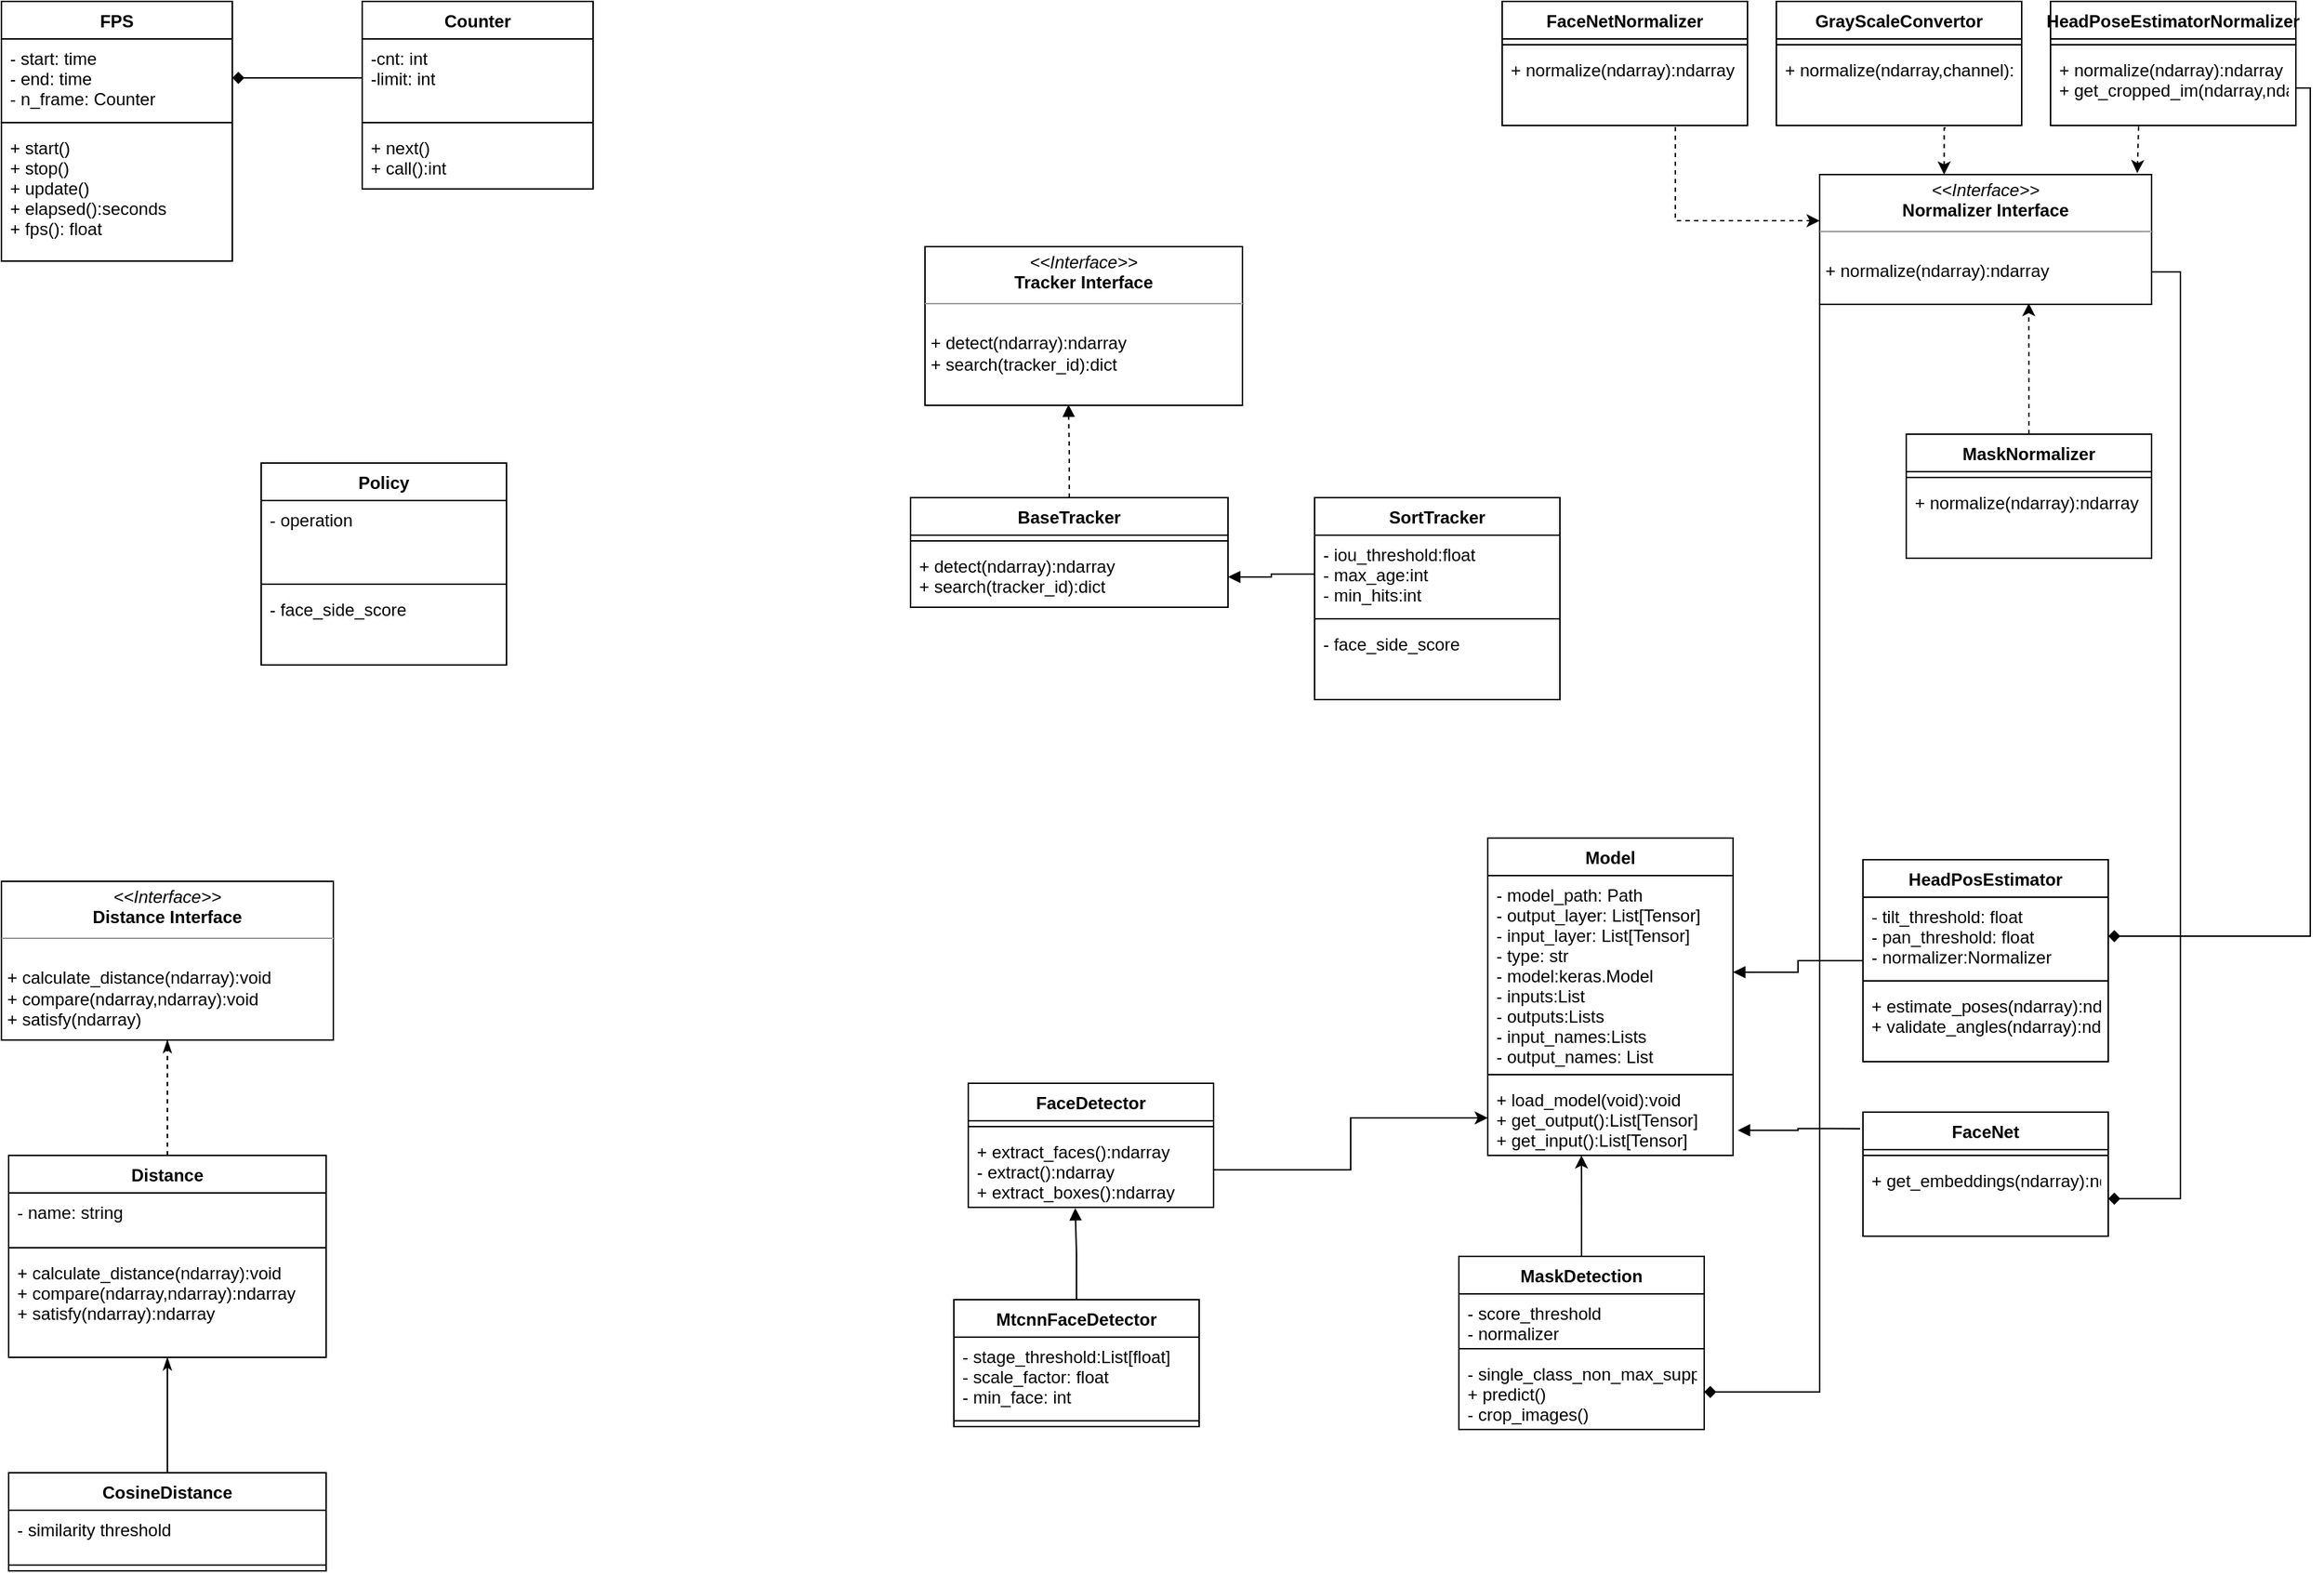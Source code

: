 <mxfile version="14.6.13" type="device" pages="4"><diagram id="ioDx4t1kLR7PihDhKr9o" name="Class Diagram"><mxGraphModel dx="1185" dy="685" grid="1" gridSize="10" guides="1" tooltips="1" connect="1" arrows="1" fold="1" page="1" pageScale="1" pageWidth="1654" pageHeight="1169" math="0" shadow="0"><root><mxCell id="0"/><mxCell id="1" parent="0"/><mxCell id="wreu2PSSmDpoRhw2Tl52-1" value="FPS" style="swimlane;fontStyle=1;align=center;verticalAlign=top;childLayout=stackLayout;horizontal=1;startSize=26;horizontalStack=0;resizeParent=1;resizeParentMax=0;resizeLast=0;collapsible=1;marginBottom=0;" parent="1" vertex="1"><mxGeometry x="40" y="40" width="160" height="180" as="geometry"/></mxCell><mxCell id="wreu2PSSmDpoRhw2Tl52-2" value="- start: time&#10;- end: time&#10;- n_frame: Counter&#10;" style="text;strokeColor=none;fillColor=none;align=left;verticalAlign=top;spacingLeft=4;spacingRight=4;overflow=hidden;rotatable=0;points=[[0,0.5],[1,0.5]];portConstraint=eastwest;" parent="wreu2PSSmDpoRhw2Tl52-1" vertex="1"><mxGeometry y="26" width="160" height="54" as="geometry"/></mxCell><mxCell id="wreu2PSSmDpoRhw2Tl52-3" value="" style="line;strokeWidth=1;fillColor=none;align=left;verticalAlign=middle;spacingTop=-1;spacingLeft=3;spacingRight=3;rotatable=0;labelPosition=right;points=[];portConstraint=eastwest;" parent="wreu2PSSmDpoRhw2Tl52-1" vertex="1"><mxGeometry y="80" width="160" height="8" as="geometry"/></mxCell><mxCell id="wreu2PSSmDpoRhw2Tl52-4" value="+ start()&#10;+ stop()&#10;+ update()&#10;+ elapsed():seconds&#10;+ fps(): float" style="text;strokeColor=none;fillColor=none;align=left;verticalAlign=top;spacingLeft=4;spacingRight=4;overflow=hidden;rotatable=0;points=[[0,0.5],[1,0.5]];portConstraint=eastwest;" parent="wreu2PSSmDpoRhw2Tl52-1" vertex="1"><mxGeometry y="88" width="160" height="92" as="geometry"/></mxCell><mxCell id="wreu2PSSmDpoRhw2Tl52-5" value="Counter" style="swimlane;fontStyle=1;align=center;verticalAlign=top;childLayout=stackLayout;horizontal=1;startSize=26;horizontalStack=0;resizeParent=1;resizeParentMax=0;resizeLast=0;collapsible=1;marginBottom=0;" parent="1" vertex="1"><mxGeometry x="290" y="40" width="160" height="130" as="geometry"/></mxCell><mxCell id="wreu2PSSmDpoRhw2Tl52-6" value="-cnt: int &#10;-limit: int" style="text;strokeColor=none;fillColor=none;align=left;verticalAlign=top;spacingLeft=4;spacingRight=4;overflow=hidden;rotatable=0;points=[[0,0.5],[1,0.5]];portConstraint=eastwest;" parent="wreu2PSSmDpoRhw2Tl52-5" vertex="1"><mxGeometry y="26" width="160" height="54" as="geometry"/></mxCell><mxCell id="wreu2PSSmDpoRhw2Tl52-7" value="" style="line;strokeWidth=1;fillColor=none;align=left;verticalAlign=middle;spacingTop=-1;spacingLeft=3;spacingRight=3;rotatable=0;labelPosition=right;points=[];portConstraint=eastwest;" parent="wreu2PSSmDpoRhw2Tl52-5" vertex="1"><mxGeometry y="80" width="160" height="8" as="geometry"/></mxCell><mxCell id="wreu2PSSmDpoRhw2Tl52-8" value="+ next()&#10;+ call():int" style="text;strokeColor=none;fillColor=none;align=left;verticalAlign=top;spacingLeft=4;spacingRight=4;overflow=hidden;rotatable=0;points=[[0,0.5],[1,0.5]];portConstraint=eastwest;" parent="wreu2PSSmDpoRhw2Tl52-5" vertex="1"><mxGeometry y="88" width="160" height="42" as="geometry"/></mxCell><mxCell id="wreu2PSSmDpoRhw2Tl52-9" style="edgeStyle=orthogonalEdgeStyle;rounded=0;orthogonalLoop=1;jettySize=auto;html=1;endArrow=diamond;endFill=1;" parent="1" source="wreu2PSSmDpoRhw2Tl52-6" target="wreu2PSSmDpoRhw2Tl52-2" edge="1"><mxGeometry relative="1" as="geometry"/></mxCell><mxCell id="wreu2PSSmDpoRhw2Tl52-21" style="edgeStyle=orthogonalEdgeStyle;rounded=0;orthogonalLoop=1;jettySize=auto;html=1;entryX=0.5;entryY=1;entryDx=0;entryDy=0;endArrow=classicThin;endFill=1;dashed=1;" parent="1" source="wreu2PSSmDpoRhw2Tl52-10" target="wreu2PSSmDpoRhw2Tl52-20" edge="1"><mxGeometry relative="1" as="geometry"/></mxCell><mxCell id="wreu2PSSmDpoRhw2Tl52-10" value="Distance" style="swimlane;fontStyle=1;align=center;verticalAlign=top;childLayout=stackLayout;horizontal=1;startSize=26;horizontalStack=0;resizeParent=1;resizeParentMax=0;resizeLast=0;collapsible=1;marginBottom=0;" parent="1" vertex="1"><mxGeometry x="45" y="840" width="220" height="140" as="geometry"/></mxCell><mxCell id="wreu2PSSmDpoRhw2Tl52-11" value="- name: string" style="text;strokeColor=none;fillColor=none;align=left;verticalAlign=top;spacingLeft=4;spacingRight=4;overflow=hidden;rotatable=0;points=[[0,0.5],[1,0.5]];portConstraint=eastwest;" parent="wreu2PSSmDpoRhw2Tl52-10" vertex="1"><mxGeometry y="26" width="220" height="34" as="geometry"/></mxCell><mxCell id="wreu2PSSmDpoRhw2Tl52-12" value="" style="line;strokeWidth=1;fillColor=none;align=left;verticalAlign=middle;spacingTop=-1;spacingLeft=3;spacingRight=3;rotatable=0;labelPosition=right;points=[];portConstraint=eastwest;" parent="wreu2PSSmDpoRhw2Tl52-10" vertex="1"><mxGeometry y="60" width="220" height="8" as="geometry"/></mxCell><mxCell id="wreu2PSSmDpoRhw2Tl52-13" value="+ calculate_distance(ndarray):void&#10;+ compare(ndarray,ndarray):ndarray&#10;+ satisfy(ndarray):ndarray" style="text;strokeColor=none;fillColor=none;align=left;verticalAlign=top;spacingLeft=4;spacingRight=4;overflow=hidden;rotatable=0;points=[[0,0.5],[1,0.5]];portConstraint=eastwest;" parent="wreu2PSSmDpoRhw2Tl52-10" vertex="1"><mxGeometry y="68" width="220" height="72" as="geometry"/></mxCell><mxCell id="wreu2PSSmDpoRhw2Tl52-18" style="edgeStyle=orthogonalEdgeStyle;rounded=0;orthogonalLoop=1;jettySize=auto;html=1;entryX=0.5;entryY=1;entryDx=0;entryDy=0;endArrow=classicThin;endFill=1;" parent="1" source="wreu2PSSmDpoRhw2Tl52-14" target="wreu2PSSmDpoRhw2Tl52-10" edge="1"><mxGeometry relative="1" as="geometry"/></mxCell><mxCell id="wreu2PSSmDpoRhw2Tl52-14" value="CosineDistance" style="swimlane;fontStyle=1;align=center;verticalAlign=top;childLayout=stackLayout;horizontal=1;startSize=26;horizontalStack=0;resizeParent=1;resizeParentMax=0;resizeLast=0;collapsible=1;marginBottom=0;" parent="1" vertex="1"><mxGeometry x="45" y="1060" width="220" height="68" as="geometry"/></mxCell><mxCell id="wreu2PSSmDpoRhw2Tl52-15" value="- similarity threshold" style="text;strokeColor=none;fillColor=none;align=left;verticalAlign=top;spacingLeft=4;spacingRight=4;overflow=hidden;rotatable=0;points=[[0,0.5],[1,0.5]];portConstraint=eastwest;" parent="wreu2PSSmDpoRhw2Tl52-14" vertex="1"><mxGeometry y="26" width="220" height="34" as="geometry"/></mxCell><mxCell id="wreu2PSSmDpoRhw2Tl52-16" value="" style="line;strokeWidth=1;fillColor=none;align=left;verticalAlign=middle;spacingTop=-1;spacingLeft=3;spacingRight=3;rotatable=0;labelPosition=right;points=[];portConstraint=eastwest;" parent="wreu2PSSmDpoRhw2Tl52-14" vertex="1"><mxGeometry y="60" width="220" height="8" as="geometry"/></mxCell><mxCell id="wreu2PSSmDpoRhw2Tl52-20" value="&lt;p style=&quot;margin: 0px ; margin-top: 4px ; text-align: center&quot;&gt;&lt;i&gt;&amp;lt;&amp;lt;Interface&amp;gt;&amp;gt;&lt;/i&gt;&lt;br&gt;&lt;b&gt;Distance Interface&lt;/b&gt;&lt;/p&gt;&lt;hr size=&quot;1&quot;&gt;&lt;p style=&quot;margin: 0px ; margin-left: 4px&quot;&gt;&lt;br&gt;&lt;/p&gt;&lt;p style=&quot;margin: 0px ; margin-left: 4px&quot;&gt;+ calculate_distance(ndarray):void&lt;br&gt;&lt;/p&gt;&lt;p style=&quot;margin: 0px ; margin-left: 4px&quot;&gt;+ compare(ndarray,ndarray):void&lt;/p&gt;&lt;p style=&quot;margin: 0px ; margin-left: 4px&quot;&gt;+ satisfy(ndarray)&lt;/p&gt;" style="verticalAlign=top;align=left;overflow=fill;fontSize=12;fontFamily=Helvetica;html=1;" parent="1" vertex="1"><mxGeometry x="40" y="650" width="230" height="110" as="geometry"/></mxCell><mxCell id="wreu2PSSmDpoRhw2Tl52-26" value="Model" style="swimlane;fontStyle=1;align=center;verticalAlign=top;childLayout=stackLayout;horizontal=1;startSize=26;horizontalStack=0;resizeParent=1;resizeParentMax=0;resizeLast=0;collapsible=1;marginBottom=0;" parent="1" vertex="1"><mxGeometry x="1070" y="620" width="170" height="220" as="geometry"/></mxCell><mxCell id="wreu2PSSmDpoRhw2Tl52-27" value="- model_path: Path&#10;- output_layer: List[Tensor]&#10;- input_layer: List[Tensor]&#10;- type: str&#10;- model:keras.Model&#10;- inputs:List&#10;- outputs:Lists&#10;- input_names:Lists&#10;- output_names: List" style="text;strokeColor=none;fillColor=none;align=left;verticalAlign=top;spacingLeft=4;spacingRight=4;overflow=hidden;rotatable=0;points=[[0,0.5],[1,0.5]];portConstraint=eastwest;" parent="wreu2PSSmDpoRhw2Tl52-26" vertex="1"><mxGeometry y="26" width="170" height="134" as="geometry"/></mxCell><mxCell id="wreu2PSSmDpoRhw2Tl52-28" value="" style="line;strokeWidth=1;fillColor=none;align=left;verticalAlign=middle;spacingTop=-1;spacingLeft=3;spacingRight=3;rotatable=0;labelPosition=right;points=[];portConstraint=eastwest;" parent="wreu2PSSmDpoRhw2Tl52-26" vertex="1"><mxGeometry y="160" width="170" height="8" as="geometry"/></mxCell><mxCell id="wreu2PSSmDpoRhw2Tl52-29" value="+ load_model(void):void&#10;+ get_output():List[Tensor]&#10;+ get_input():List[Tensor]" style="text;strokeColor=none;fillColor=none;align=left;verticalAlign=top;spacingLeft=4;spacingRight=4;overflow=hidden;rotatable=0;points=[[0,0.5],[1,0.5]];portConstraint=eastwest;" parent="wreu2PSSmDpoRhw2Tl52-26" vertex="1"><mxGeometry y="168" width="170" height="52" as="geometry"/></mxCell><mxCell id="K_kBjda8ro2qMRVL2PFs-5" style="edgeStyle=orthogonalEdgeStyle;rounded=0;orthogonalLoop=1;jettySize=auto;html=1;entryX=0.436;entryY=1.01;entryDx=0;entryDy=0;entryPerimeter=0;endArrow=block;endFill=1;exitX=0.5;exitY=0;exitDx=0;exitDy=0;" parent="1" source="K_kBjda8ro2qMRVL2PFs-1" target="__on8dGWz2KEYigAErUp-5" edge="1"><mxGeometry relative="1" as="geometry"/></mxCell><mxCell id="K_kBjda8ro2qMRVL2PFs-1" value="MtcnnFaceDetector" style="swimlane;fontStyle=1;align=center;verticalAlign=top;childLayout=stackLayout;horizontal=1;startSize=26;horizontalStack=0;resizeParent=1;resizeParentMax=0;resizeLast=0;collapsible=1;marginBottom=0;" parent="1" vertex="1"><mxGeometry x="700" y="940" width="170" height="88" as="geometry"/></mxCell><mxCell id="K_kBjda8ro2qMRVL2PFs-2" value="- stage_threshold:List[float]&#10;- scale_factor: float&#10;- min_face: int" style="text;strokeColor=none;fillColor=none;align=left;verticalAlign=top;spacingLeft=4;spacingRight=4;overflow=hidden;rotatable=0;points=[[0,0.5],[1,0.5]];portConstraint=eastwest;" parent="K_kBjda8ro2qMRVL2PFs-1" vertex="1"><mxGeometry y="26" width="170" height="54" as="geometry"/></mxCell><mxCell id="K_kBjda8ro2qMRVL2PFs-3" value="" style="line;strokeWidth=1;fillColor=none;align=left;verticalAlign=middle;spacingTop=-1;spacingLeft=3;spacingRight=3;rotatable=0;labelPosition=right;points=[];portConstraint=eastwest;" parent="K_kBjda8ro2qMRVL2PFs-1" vertex="1"><mxGeometry y="80" width="170" height="8" as="geometry"/></mxCell><mxCell id="K_kBjda8ro2qMRVL2PFs-12" style="edgeStyle=orthogonalEdgeStyle;rounded=0;orthogonalLoop=1;jettySize=auto;html=1;exitX=-0.012;exitY=0.133;exitDx=0;exitDy=0;entryX=1.019;entryY=0.665;entryDx=0;entryDy=0;entryPerimeter=0;endArrow=block;endFill=1;exitPerimeter=0;" parent="1" source="K_kBjda8ro2qMRVL2PFs-6" target="wreu2PSSmDpoRhw2Tl52-29" edge="1"><mxGeometry relative="1" as="geometry"/></mxCell><mxCell id="K_kBjda8ro2qMRVL2PFs-6" value="FaceNet" style="swimlane;fontStyle=1;align=center;verticalAlign=top;childLayout=stackLayout;horizontal=1;startSize=26;horizontalStack=0;resizeParent=1;resizeParentMax=0;resizeLast=0;collapsible=1;marginBottom=0;" parent="1" vertex="1"><mxGeometry x="1330" y="810" width="170" height="86" as="geometry"/></mxCell><mxCell id="K_kBjda8ro2qMRVL2PFs-8" value="" style="line;strokeWidth=1;fillColor=none;align=left;verticalAlign=middle;spacingTop=-1;spacingLeft=3;spacingRight=3;rotatable=0;labelPosition=right;points=[];portConstraint=eastwest;" parent="K_kBjda8ro2qMRVL2PFs-6" vertex="1"><mxGeometry y="26" width="170" height="8" as="geometry"/></mxCell><mxCell id="K_kBjda8ro2qMRVL2PFs-9" value="+ get_embeddings(ndarray):ndarray" style="text;strokeColor=none;fillColor=none;align=left;verticalAlign=top;spacingLeft=4;spacingRight=4;overflow=hidden;rotatable=0;points=[[0,0.5],[1,0.5]];portConstraint=eastwest;" parent="K_kBjda8ro2qMRVL2PFs-6" vertex="1"><mxGeometry y="34" width="170" height="52" as="geometry"/></mxCell><mxCell id="K_kBjda8ro2qMRVL2PFs-25" value="&lt;p style=&quot;margin: 0px ; margin-top: 4px ; text-align: center&quot;&gt;&lt;i&gt;&amp;lt;&amp;lt;Interface&amp;gt;&amp;gt;&lt;/i&gt;&lt;br&gt;&lt;b&gt;Normalizer Interface&lt;/b&gt;&lt;/p&gt;&lt;hr size=&quot;1&quot;&gt;&lt;p style=&quot;margin: 0px ; margin-left: 4px&quot;&gt;&lt;br&gt;&lt;/p&gt;&lt;p style=&quot;margin: 0px ; margin-left: 4px&quot;&gt;+ normalize(ndarray):ndarray&lt;/p&gt;" style="verticalAlign=top;align=left;overflow=fill;fontSize=12;fontFamily=Helvetica;html=1;" parent="1" vertex="1"><mxGeometry x="1300" y="160" width="230" height="90" as="geometry"/></mxCell><mxCell id="K_kBjda8ro2qMRVL2PFs-30" style="edgeStyle=orthogonalEdgeStyle;rounded=0;orthogonalLoop=1;jettySize=auto;html=1;dashed=1;entryX=0;entryY=0.356;entryDx=0;entryDy=0;entryPerimeter=0;exitX=0.706;exitY=1.019;exitDx=0;exitDy=0;exitPerimeter=0;" parent="1" source="K_kBjda8ro2qMRVL2PFs-29" target="K_kBjda8ro2qMRVL2PFs-25" edge="1"><mxGeometry relative="1" as="geometry"><mxPoint x="1180" y="400" as="targetPoint"/></mxGeometry></mxCell><mxCell id="K_kBjda8ro2qMRVL2PFs-26" value="FaceNetNormalizer" style="swimlane;fontStyle=1;align=center;verticalAlign=top;childLayout=stackLayout;horizontal=1;startSize=26;horizontalStack=0;resizeParent=1;resizeParentMax=0;resizeLast=0;collapsible=1;marginBottom=0;" parent="1" vertex="1"><mxGeometry x="1080" y="40" width="170" height="86" as="geometry"/></mxCell><mxCell id="K_kBjda8ro2qMRVL2PFs-28" value="" style="line;strokeWidth=1;fillColor=none;align=left;verticalAlign=middle;spacingTop=-1;spacingLeft=3;spacingRight=3;rotatable=0;labelPosition=right;points=[];portConstraint=eastwest;" parent="K_kBjda8ro2qMRVL2PFs-26" vertex="1"><mxGeometry y="26" width="170" height="8" as="geometry"/></mxCell><mxCell id="K_kBjda8ro2qMRVL2PFs-29" value="+ normalize(ndarray):ndarray" style="text;strokeColor=none;fillColor=none;align=left;verticalAlign=top;spacingLeft=4;spacingRight=4;overflow=hidden;rotatable=0;points=[[0,0.5],[1,0.5]];portConstraint=eastwest;" parent="K_kBjda8ro2qMRVL2PFs-26" vertex="1"><mxGeometry y="34" width="170" height="52" as="geometry"/></mxCell><mxCell id="K_kBjda8ro2qMRVL2PFs-31" style="edgeStyle=orthogonalEdgeStyle;rounded=0;orthogonalLoop=1;jettySize=auto;html=1;entryX=1;entryY=0.5;entryDx=0;entryDy=0;endArrow=diamond;endFill=1;exitX=1;exitY=0.75;exitDx=0;exitDy=0;" parent="1" source="K_kBjda8ro2qMRVL2PFs-25" target="K_kBjda8ro2qMRVL2PFs-9" edge="1"><mxGeometry relative="1" as="geometry"/></mxCell><mxCell id="K_kBjda8ro2qMRVL2PFs-36" style="edgeStyle=orthogonalEdgeStyle;rounded=0;orthogonalLoop=1;jettySize=auto;html=1;endArrow=block;endFill=1;entryX=1;entryY=0.5;entryDx=0;entryDy=0;" parent="1" source="K_kBjda8ro2qMRVL2PFs-32" target="wreu2PSSmDpoRhw2Tl52-27" edge="1"><mxGeometry relative="1" as="geometry"/></mxCell><mxCell id="K_kBjda8ro2qMRVL2PFs-32" value="HeadPosEstimator" style="swimlane;fontStyle=1;align=center;verticalAlign=top;childLayout=stackLayout;horizontal=1;startSize=26;horizontalStack=0;resizeParent=1;resizeParentMax=0;resizeLast=0;collapsible=1;marginBottom=0;" parent="1" vertex="1"><mxGeometry x="1330" y="635" width="170" height="140" as="geometry"/></mxCell><mxCell id="K_kBjda8ro2qMRVL2PFs-33" value="- tilt_threshold: float&#10;- pan_threshold: float&#10;- normalizer:Normalizer" style="text;strokeColor=none;fillColor=none;align=left;verticalAlign=top;spacingLeft=4;spacingRight=4;overflow=hidden;rotatable=0;points=[[0,0.5],[1,0.5]];portConstraint=eastwest;" parent="K_kBjda8ro2qMRVL2PFs-32" vertex="1"><mxGeometry y="26" width="170" height="54" as="geometry"/></mxCell><mxCell id="K_kBjda8ro2qMRVL2PFs-34" value="" style="line;strokeWidth=1;fillColor=none;align=left;verticalAlign=middle;spacingTop=-1;spacingLeft=3;spacingRight=3;rotatable=0;labelPosition=right;points=[];portConstraint=eastwest;" parent="K_kBjda8ro2qMRVL2PFs-32" vertex="1"><mxGeometry y="80" width="170" height="8" as="geometry"/></mxCell><mxCell id="K_kBjda8ro2qMRVL2PFs-35" value="+ estimate_poses(ndarray):ndarray&#10;+ validate_angles(ndarray):ndarray" style="text;strokeColor=none;fillColor=none;align=left;verticalAlign=top;spacingLeft=4;spacingRight=4;overflow=hidden;rotatable=0;points=[[0,0.5],[1,0.5]];portConstraint=eastwest;" parent="K_kBjda8ro2qMRVL2PFs-32" vertex="1"><mxGeometry y="88" width="170" height="52" as="geometry"/></mxCell><mxCell id="3ZrQH54ywRHe5PkX6HpF-2" style="edgeStyle=orthogonalEdgeStyle;rounded=0;orthogonalLoop=1;jettySize=auto;html=1;exitX=0.5;exitY=0;exitDx=0;exitDy=0;entryX=0.452;entryY=0.995;entryDx=0;entryDy=0;dashed=1;endArrow=block;endFill=1;entryPerimeter=0;" parent="1" source="MUkswdJ3Oth9H6Z5eM94-1" target="3ZrQH54ywRHe5PkX6HpF-1" edge="1"><mxGeometry relative="1" as="geometry"/></mxCell><mxCell id="MUkswdJ3Oth9H6Z5eM94-1" value="BaseTracker" style="swimlane;fontStyle=1;align=center;verticalAlign=top;childLayout=stackLayout;horizontal=1;startSize=26;horizontalStack=0;resizeParent=1;resizeParentMax=0;resizeLast=0;collapsible=1;marginBottom=0;" parent="1" vertex="1"><mxGeometry x="670" y="384" width="220" height="76" as="geometry"/></mxCell><mxCell id="MUkswdJ3Oth9H6Z5eM94-3" value="" style="line;strokeWidth=1;fillColor=none;align=left;verticalAlign=middle;spacingTop=-1;spacingLeft=3;spacingRight=3;rotatable=0;labelPosition=right;points=[];portConstraint=eastwest;" parent="MUkswdJ3Oth9H6Z5eM94-1" vertex="1"><mxGeometry y="26" width="220" height="8" as="geometry"/></mxCell><mxCell id="MUkswdJ3Oth9H6Z5eM94-4" value="+ detect(ndarray):ndarray&#10;+ search(tracker_id):dict" style="text;strokeColor=none;fillColor=none;align=left;verticalAlign=top;spacingLeft=4;spacingRight=4;overflow=hidden;rotatable=0;points=[[0,0.5],[1,0.5]];portConstraint=eastwest;" parent="MUkswdJ3Oth9H6Z5eM94-1" vertex="1"><mxGeometry y="34" width="220" height="42" as="geometry"/></mxCell><mxCell id="3ZrQH54ywRHe5PkX6HpF-1" value="&lt;p style=&quot;margin: 0px ; margin-top: 4px ; text-align: center&quot;&gt;&lt;i&gt;&amp;lt;&amp;lt;Interface&amp;gt;&amp;gt;&lt;/i&gt;&lt;br&gt;&lt;b&gt;Tracker Interface&lt;/b&gt;&lt;/p&gt;&lt;hr size=&quot;1&quot;&gt;&lt;p style=&quot;margin: 0px ; margin-left: 4px&quot;&gt;&lt;br&gt;&lt;/p&gt;&lt;p style=&quot;margin: 0px ; margin-left: 4px&quot;&gt;+ detect(ndarray):ndarray&lt;br style=&quot;padding: 0px ; margin: 0px&quot;&gt;+ search(tracker_id):dict&lt;br&gt;&lt;/p&gt;" style="verticalAlign=top;align=left;overflow=fill;fontSize=12;fontFamily=Helvetica;html=1;" parent="1" vertex="1"><mxGeometry x="680" y="210" width="220" height="110" as="geometry"/></mxCell><mxCell id="3ZrQH54ywRHe5PkX6HpF-3" value="SortTracker" style="swimlane;fontStyle=1;align=center;verticalAlign=top;childLayout=stackLayout;horizontal=1;startSize=26;horizontalStack=0;resizeParent=1;resizeParentMax=0;resizeLast=0;collapsible=1;marginBottom=0;" parent="1" vertex="1"><mxGeometry x="950" y="384" width="170" height="140" as="geometry"/></mxCell><mxCell id="3ZrQH54ywRHe5PkX6HpF-4" value="- iou_threshold:float&#10;- max_age:int&#10;- min_hits:int" style="text;strokeColor=none;fillColor=none;align=left;verticalAlign=top;spacingLeft=4;spacingRight=4;overflow=hidden;rotatable=0;points=[[0,0.5],[1,0.5]];portConstraint=eastwest;" parent="3ZrQH54ywRHe5PkX6HpF-3" vertex="1"><mxGeometry y="26" width="170" height="54" as="geometry"/></mxCell><mxCell id="3ZrQH54ywRHe5PkX6HpF-5" value="" style="line;strokeWidth=1;fillColor=none;align=left;verticalAlign=middle;spacingTop=-1;spacingLeft=3;spacingRight=3;rotatable=0;labelPosition=right;points=[];portConstraint=eastwest;" parent="3ZrQH54ywRHe5PkX6HpF-3" vertex="1"><mxGeometry y="80" width="170" height="8" as="geometry"/></mxCell><mxCell id="3ZrQH54ywRHe5PkX6HpF-6" value="- face_side_score" style="text;strokeColor=none;fillColor=none;align=left;verticalAlign=top;spacingLeft=4;spacingRight=4;overflow=hidden;rotatable=0;points=[[0,0.5],[1,0.5]];portConstraint=eastwest;" parent="3ZrQH54ywRHe5PkX6HpF-3" vertex="1"><mxGeometry y="88" width="170" height="52" as="geometry"/></mxCell><mxCell id="3ZrQH54ywRHe5PkX6HpF-7" style="edgeStyle=orthogonalEdgeStyle;rounded=0;orthogonalLoop=1;jettySize=auto;html=1;entryX=1;entryY=0.5;entryDx=0;entryDy=0;endArrow=block;endFill=1;" parent="1" source="3ZrQH54ywRHe5PkX6HpF-4" target="MUkswdJ3Oth9H6Z5eM94-4" edge="1"><mxGeometry relative="1" as="geometry"/></mxCell><mxCell id="-sRBtA_p7bg485yX3z_8-4" style="edgeStyle=orthogonalEdgeStyle;rounded=0;orthogonalLoop=1;jettySize=auto;html=1;exitX=0.69;exitY=1.032;exitDx=0;exitDy=0;entryX=0.375;entryY=0;entryDx=0;entryDy=0;dashed=1;entryPerimeter=0;exitPerimeter=0;" parent="1" source="-sRBtA_p7bg485yX3z_8-3" target="K_kBjda8ro2qMRVL2PFs-25" edge="1"><mxGeometry relative="1" as="geometry"/></mxCell><mxCell id="-sRBtA_p7bg485yX3z_8-1" value="GrayScaleConvertor" style="swimlane;fontStyle=1;align=center;verticalAlign=top;childLayout=stackLayout;horizontal=1;startSize=26;horizontalStack=0;resizeParent=1;resizeParentMax=0;resizeLast=0;collapsible=1;marginBottom=0;" parent="1" vertex="1"><mxGeometry x="1270" y="40" width="170" height="86" as="geometry"/></mxCell><mxCell id="-sRBtA_p7bg485yX3z_8-2" value="" style="line;strokeWidth=1;fillColor=none;align=left;verticalAlign=middle;spacingTop=-1;spacingLeft=3;spacingRight=3;rotatable=0;labelPosition=right;points=[];portConstraint=eastwest;" parent="-sRBtA_p7bg485yX3z_8-1" vertex="1"><mxGeometry y="26" width="170" height="8" as="geometry"/></mxCell><mxCell id="-sRBtA_p7bg485yX3z_8-3" value="+ normalize(ndarray,channel):ndarray" style="text;strokeColor=none;fillColor=none;align=left;verticalAlign=top;spacingLeft=4;spacingRight=4;overflow=hidden;rotatable=0;points=[[0,0.5],[1,0.5]];portConstraint=eastwest;" parent="-sRBtA_p7bg485yX3z_8-1" vertex="1"><mxGeometry y="34" width="170" height="52" as="geometry"/></mxCell><mxCell id="dp2MA66v-4bph2-77mdk-1" value="HeadPoseEstimatorNormalizer" style="swimlane;fontStyle=1;align=center;verticalAlign=top;childLayout=stackLayout;horizontal=1;startSize=26;horizontalStack=0;resizeParent=1;resizeParentMax=0;resizeLast=0;collapsible=1;marginBottom=0;" parent="1" vertex="1"><mxGeometry x="1460" y="40" width="170" height="86" as="geometry"/></mxCell><mxCell id="dp2MA66v-4bph2-77mdk-2" value="" style="line;strokeWidth=1;fillColor=none;align=left;verticalAlign=middle;spacingTop=-1;spacingLeft=3;spacingRight=3;rotatable=0;labelPosition=right;points=[];portConstraint=eastwest;" parent="dp2MA66v-4bph2-77mdk-1" vertex="1"><mxGeometry y="26" width="170" height="8" as="geometry"/></mxCell><mxCell id="dp2MA66v-4bph2-77mdk-3" value="+ normalize(ndarray):ndarray&#10;+ get_cropped_im(ndarray,ndarray)" style="text;strokeColor=none;fillColor=none;align=left;verticalAlign=top;spacingLeft=4;spacingRight=4;overflow=hidden;rotatable=0;points=[[0,0.5],[1,0.5]];portConstraint=eastwest;" parent="dp2MA66v-4bph2-77mdk-1" vertex="1"><mxGeometry y="34" width="170" height="52" as="geometry"/></mxCell><mxCell id="dp2MA66v-4bph2-77mdk-4" style="edgeStyle=orthogonalEdgeStyle;rounded=0;orthogonalLoop=1;jettySize=auto;html=1;entryX=0.957;entryY=-0.011;entryDx=0;entryDy=0;dashed=1;entryPerimeter=0;exitX=0.359;exitY=1.013;exitDx=0;exitDy=0;exitPerimeter=0;" parent="1" source="dp2MA66v-4bph2-77mdk-3" target="K_kBjda8ro2qMRVL2PFs-25" edge="1"><mxGeometry relative="1" as="geometry"/></mxCell><mxCell id="gNW3iZ1cRm_ejj1K_tT4-2" style="edgeStyle=orthogonalEdgeStyle;rounded=0;orthogonalLoop=1;jettySize=auto;html=1;entryX=1;entryY=0.5;entryDx=0;entryDy=0;endArrow=diamond;endFill=1;" parent="1" source="dp2MA66v-4bph2-77mdk-3" target="K_kBjda8ro2qMRVL2PFs-33" edge="1"><mxGeometry relative="1" as="geometry"><Array as="points"><mxPoint x="1640" y="100"/><mxPoint x="1640" y="688"/></Array></mxGeometry></mxCell><mxCell id="ibeDjsntx3R6uLXlXJgH-5" style="edgeStyle=orthogonalEdgeStyle;rounded=0;orthogonalLoop=1;jettySize=auto;html=1;entryX=0.382;entryY=1;entryDx=0;entryDy=0;entryPerimeter=0;" parent="1" source="ibeDjsntx3R6uLXlXJgH-1" target="wreu2PSSmDpoRhw2Tl52-29" edge="1"><mxGeometry relative="1" as="geometry"/></mxCell><mxCell id="ibeDjsntx3R6uLXlXJgH-1" value="MaskDetection" style="swimlane;fontStyle=1;align=center;verticalAlign=top;childLayout=stackLayout;horizontal=1;startSize=26;horizontalStack=0;resizeParent=1;resizeParentMax=0;resizeLast=0;collapsible=1;marginBottom=0;" parent="1" vertex="1"><mxGeometry x="1050" y="910" width="170" height="120" as="geometry"/></mxCell><mxCell id="ibeDjsntx3R6uLXlXJgH-2" value="- score_threshold&#10;- normalizer" style="text;strokeColor=none;fillColor=none;align=left;verticalAlign=top;spacingLeft=4;spacingRight=4;overflow=hidden;rotatable=0;points=[[0,0.5],[1,0.5]];portConstraint=eastwest;" parent="ibeDjsntx3R6uLXlXJgH-1" vertex="1"><mxGeometry y="26" width="170" height="34" as="geometry"/></mxCell><mxCell id="ibeDjsntx3R6uLXlXJgH-3" value="" style="line;strokeWidth=1;fillColor=none;align=left;verticalAlign=middle;spacingTop=-1;spacingLeft=3;spacingRight=3;rotatable=0;labelPosition=right;points=[];portConstraint=eastwest;" parent="ibeDjsntx3R6uLXlXJgH-1" vertex="1"><mxGeometry y="60" width="170" height="8" as="geometry"/></mxCell><mxCell id="ibeDjsntx3R6uLXlXJgH-4" value="- single_class_non_max_suppression()&#10;+ predict()&#10;- crop_images()" style="text;strokeColor=none;fillColor=none;align=left;verticalAlign=top;spacingLeft=4;spacingRight=4;overflow=hidden;rotatable=0;points=[[0,0.5],[1,0.5]];portConstraint=eastwest;" parent="ibeDjsntx3R6uLXlXJgH-1" vertex="1"><mxGeometry y="68" width="170" height="52" as="geometry"/></mxCell><mxCell id="ibeDjsntx3R6uLXlXJgH-9" style="edgeStyle=orthogonalEdgeStyle;rounded=0;orthogonalLoop=1;jettySize=auto;html=1;entryX=0.63;entryY=0.991;entryDx=0;entryDy=0;entryPerimeter=0;dashed=1;" parent="1" source="ibeDjsntx3R6uLXlXJgH-6" target="K_kBjda8ro2qMRVL2PFs-25" edge="1"><mxGeometry relative="1" as="geometry"/></mxCell><mxCell id="ibeDjsntx3R6uLXlXJgH-6" value="MaskNormalizer" style="swimlane;fontStyle=1;align=center;verticalAlign=top;childLayout=stackLayout;horizontal=1;startSize=26;horizontalStack=0;resizeParent=1;resizeParentMax=0;resizeLast=0;collapsible=1;marginBottom=0;" parent="1" vertex="1"><mxGeometry x="1360" y="340" width="170" height="86" as="geometry"/></mxCell><mxCell id="ibeDjsntx3R6uLXlXJgH-7" value="" style="line;strokeWidth=1;fillColor=none;align=left;verticalAlign=middle;spacingTop=-1;spacingLeft=3;spacingRight=3;rotatable=0;labelPosition=right;points=[];portConstraint=eastwest;" parent="ibeDjsntx3R6uLXlXJgH-6" vertex="1"><mxGeometry y="26" width="170" height="8" as="geometry"/></mxCell><mxCell id="ibeDjsntx3R6uLXlXJgH-8" value="+ normalize(ndarray):ndarray" style="text;strokeColor=none;fillColor=none;align=left;verticalAlign=top;spacingLeft=4;spacingRight=4;overflow=hidden;rotatable=0;points=[[0,0.5],[1,0.5]];portConstraint=eastwest;" parent="ibeDjsntx3R6uLXlXJgH-6" vertex="1"><mxGeometry y="34" width="170" height="52" as="geometry"/></mxCell><mxCell id="ibeDjsntx3R6uLXlXJgH-10" style="edgeStyle=orthogonalEdgeStyle;rounded=0;orthogonalLoop=1;jettySize=auto;html=1;exitX=0;exitY=1;exitDx=0;exitDy=0;endArrow=diamond;endFill=1;" parent="1" source="K_kBjda8ro2qMRVL2PFs-25" target="ibeDjsntx3R6uLXlXJgH-4" edge="1"><mxGeometry relative="1" as="geometry"/></mxCell><mxCell id="__on8dGWz2KEYigAErUp-2" value="FaceDetector" style="swimlane;fontStyle=1;align=center;verticalAlign=top;childLayout=stackLayout;horizontal=1;startSize=26;horizontalStack=0;resizeParent=1;resizeParentMax=0;resizeLast=0;collapsible=1;marginBottom=0;" vertex="1" parent="1"><mxGeometry x="710" y="790" width="170" height="86" as="geometry"/></mxCell><mxCell id="__on8dGWz2KEYigAErUp-4" value="" style="line;strokeWidth=1;fillColor=none;align=left;verticalAlign=middle;spacingTop=-1;spacingLeft=3;spacingRight=3;rotatable=0;labelPosition=right;points=[];portConstraint=eastwest;" vertex="1" parent="__on8dGWz2KEYigAErUp-2"><mxGeometry y="26" width="170" height="8" as="geometry"/></mxCell><mxCell id="__on8dGWz2KEYigAErUp-5" value="+ extract_faces():ndarray&#10;- extract():ndarray&#10;+ extract_boxes():ndarray" style="text;strokeColor=none;fillColor=none;align=left;verticalAlign=top;spacingLeft=4;spacingRight=4;overflow=hidden;rotatable=0;points=[[0,0.5],[1,0.5]];portConstraint=eastwest;" vertex="1" parent="__on8dGWz2KEYigAErUp-2"><mxGeometry y="34" width="170" height="52" as="geometry"/></mxCell><mxCell id="__on8dGWz2KEYigAErUp-6" style="edgeStyle=orthogonalEdgeStyle;rounded=0;orthogonalLoop=1;jettySize=auto;html=1;entryX=0;entryY=0.5;entryDx=0;entryDy=0;" edge="1" parent="1" source="__on8dGWz2KEYigAErUp-5" target="wreu2PSSmDpoRhw2Tl52-29"><mxGeometry relative="1" as="geometry"/></mxCell><mxCell id="__on8dGWz2KEYigAErUp-7" value="Policy" style="swimlane;fontStyle=1;align=center;verticalAlign=top;childLayout=stackLayout;horizontal=1;startSize=26;horizontalStack=0;resizeParent=1;resizeParentMax=0;resizeLast=0;collapsible=1;marginBottom=0;" vertex="1" parent="1"><mxGeometry x="220" y="360" width="170" height="140" as="geometry"/></mxCell><mxCell id="__on8dGWz2KEYigAErUp-8" value="- operation" style="text;strokeColor=none;fillColor=none;align=left;verticalAlign=top;spacingLeft=4;spacingRight=4;overflow=hidden;rotatable=0;points=[[0,0.5],[1,0.5]];portConstraint=eastwest;" vertex="1" parent="__on8dGWz2KEYigAErUp-7"><mxGeometry y="26" width="170" height="54" as="geometry"/></mxCell><mxCell id="__on8dGWz2KEYigAErUp-9" value="" style="line;strokeWidth=1;fillColor=none;align=left;verticalAlign=middle;spacingTop=-1;spacingLeft=3;spacingRight=3;rotatable=0;labelPosition=right;points=[];portConstraint=eastwest;" vertex="1" parent="__on8dGWz2KEYigAErUp-7"><mxGeometry y="80" width="170" height="8" as="geometry"/></mxCell><mxCell id="__on8dGWz2KEYigAErUp-10" value="- face_side_score" style="text;strokeColor=none;fillColor=none;align=left;verticalAlign=top;spacingLeft=4;spacingRight=4;overflow=hidden;rotatable=0;points=[[0,0.5],[1,0.5]];portConstraint=eastwest;" vertex="1" parent="__on8dGWz2KEYigAErUp-7"><mxGeometry y="88" width="170" height="52" as="geometry"/></mxCell></root></mxGraphModel></diagram><diagram id="Yscv3U_44iRrN5mDkPyt" name="Source Class Diagram"><mxGraphModel dx="1673" dy="967" grid="1" gridSize="10" guides="1" tooltips="1" connect="1" arrows="1" fold="1" page="1" pageScale="1" pageWidth="1654" pageHeight="1169" math="0" shadow="0"><root><mxCell id="kXmHtqL-78ZVMshqxwqQ-0"/><mxCell id="kXmHtqL-78ZVMshqxwqQ-1" parent="kXmHtqL-78ZVMshqxwqQ-0"/><mxCell id="txvWvAqRy7ix2UhxZjUK-0" value="BaseSource" style="swimlane;fontStyle=1;align=center;verticalAlign=top;childLayout=stackLayout;horizontal=1;startSize=26;horizontalStack=0;resizeParent=1;resizeParentMax=0;resizeLast=0;collapsible=1;marginBottom=0;fillColor=#d5e8d4;strokeColor=#82b366;" parent="kXmHtqL-78ZVMshqxwqQ-1" vertex="1"><mxGeometry x="710" y="505" width="170" height="320" as="geometry"/></mxCell><mxCell id="txvWvAqRy7ix2UhxZjUK-1" value="- id: str&#10;- src: str&#10;- size: tuple[int,int]&#10;- origin_size: tuple[int,int]&#10;- source: VideoSource&#10;- manager: BaseManager&#10;- source_type: str&#10;- thread: Thread&#10;- queue_frame: Queue&#10;- queue_size: int&#10;- last_modify_time:Time&#10;- serializer" style="text;strokeColor=#82b366;fillColor=#d5e8d4;align=left;verticalAlign=top;spacingLeft=4;spacingRight=4;overflow=hidden;rotatable=0;points=[[0,0.5],[1,0.5]];portConstraint=eastwest;" parent="txvWvAqRy7ix2UhxZjUK-0" vertex="1"><mxGeometry y="26" width="170" height="174" as="geometry"/></mxCell><mxCell id="txvWvAqRy7ix2UhxZjUK-2" value="" style="line;strokeWidth=1;fillColor=#d5e8d4;align=left;verticalAlign=middle;spacingTop=-1;spacingLeft=3;spacingRight=3;rotatable=0;labelPosition=right;points=[];portConstraint=eastwest;strokeColor=#82b366;" parent="txvWvAqRy7ix2UhxZjUK-0" vertex="1"><mxGeometry y="200" width="170" height="8" as="geometry"/></mxCell><mxCell id="txvWvAqRy7ix2UhxZjUK-3" value="+ read()&#10;+ realease()&#10;+ reset()&#10;+ test()&#10;+ modify()&#10;+ last_modify_time()&#10;" style="text;strokeColor=#82b366;fillColor=#d5e8d4;align=left;verticalAlign=top;spacingLeft=4;spacingRight=4;overflow=hidden;rotatable=0;points=[[0,0.5],[1,0.5]];portConstraint=eastwest;" parent="txvWvAqRy7ix2UhxZjUK-0" vertex="1"><mxGeometry y="208" width="170" height="112" as="geometry"/></mxCell><mxCell id="plndb7r1Y6I4Ov55uSkf-6" value="SourcePool" style="swimlane;fontStyle=1;align=center;verticalAlign=top;childLayout=stackLayout;horizontal=1;startSize=26;horizontalStack=0;resizeParent=1;resizeParentMax=0;resizeLast=0;collapsible=1;marginBottom=0;fillColor=#d5e8d4;strokeColor=#82b366;" parent="kXmHtqL-78ZVMshqxwqQ-1" vertex="1"><mxGeometry x="1130" y="650" width="170" height="170" as="geometry"/></mxCell><mxCell id="plndb7r1Y6I4Ov55uSkf-7" value="- priority_queue_list:PQueue" style="text;strokeColor=#82b366;fillColor=#d5e8d4;align=left;verticalAlign=top;spacingLeft=4;spacingRight=4;overflow=hidden;rotatable=0;points=[[0,0.5],[1,0.5]];portConstraint=eastwest;" parent="plndb7r1Y6I4Ov55uSkf-6" vertex="1"><mxGeometry y="26" width="170" height="84" as="geometry"/></mxCell><mxCell id="plndb7r1Y6I4Ov55uSkf-8" value="" style="line;strokeWidth=1;fillColor=#d5e8d4;align=left;verticalAlign=middle;spacingTop=-1;spacingLeft=3;spacingRight=3;rotatable=0;labelPosition=right;points=[];portConstraint=eastwest;strokeColor=#82b366;" parent="plndb7r1Y6I4Ov55uSkf-6" vertex="1"><mxGeometry y="110" width="170" height="28" as="geometry"/></mxCell><mxCell id="plndb7r1Y6I4Ov55uSkf-9" value="+ next_stream()" style="text;strokeColor=#82b366;fillColor=#d5e8d4;align=left;verticalAlign=top;spacingLeft=4;spacingRight=4;overflow=hidden;rotatable=0;points=[[0,0.5],[1,0.5]];portConstraint=eastwest;" parent="plndb7r1Y6I4Ov55uSkf-6" vertex="1"><mxGeometry y="138" width="170" height="32" as="geometry"/></mxCell><mxCell id="JeJgDriFRfkAN8c6ZvaS-8" style="edgeStyle=orthogonalEdgeStyle;rounded=0;orthogonalLoop=1;jettySize=auto;html=1;endArrow=block;endFill=1;fillColor=#d5e8d4;strokeColor=#82b366;" parent="kXmHtqL-78ZVMshqxwqQ-1" source="JeJgDriFRfkAN8c6ZvaS-0" target="JeJgDriFRfkAN8c6ZvaS-5" edge="1"><mxGeometry relative="1" as="geometry"/></mxCell><mxCell id="JeJgDriFRfkAN8c6ZvaS-0" value="Image" style="swimlane;fontStyle=1;align=center;verticalAlign=top;childLayout=stackLayout;horizontal=1;startSize=26;horizontalStack=0;resizeParent=1;resizeParentMax=0;resizeLast=0;collapsible=1;marginBottom=0;fillColor=#d5e8d4;strokeColor=#82b366;" parent="kXmHtqL-78ZVMshqxwqQ-1" vertex="1"><mxGeometry x="550" y="190" width="170" height="150" as="geometry"/></mxCell><mxCell id="JeJgDriFRfkAN8c6ZvaS-1" value="- output_size: tuple&#10;- file_path&#10;- in_memory:bool" style="text;strokeColor=#82b366;fillColor=#d5e8d4;align=left;verticalAlign=top;spacingLeft=4;spacingRight=4;overflow=hidden;rotatable=0;points=[[0,0.5],[1,0.5]];portConstraint=eastwest;" parent="JeJgDriFRfkAN8c6ZvaS-0" vertex="1"><mxGeometry y="26" width="170" height="64" as="geometry"/></mxCell><mxCell id="JeJgDriFRfkAN8c6ZvaS-2" value="" style="line;strokeWidth=1;fillColor=#d5e8d4;align=left;verticalAlign=middle;spacingTop=-1;spacingLeft=3;spacingRight=3;rotatable=0;labelPosition=right;points=[];portConstraint=eastwest;strokeColor=#82b366;" parent="JeJgDriFRfkAN8c6ZvaS-0" vertex="1"><mxGeometry y="90" width="170" height="8" as="geometry"/></mxCell><mxCell id="JeJgDriFRfkAN8c6ZvaS-3" value="+ check_file_existence():bool&#10;+ read_image():void" style="text;strokeColor=#82b366;fillColor=#d5e8d4;align=left;verticalAlign=top;spacingLeft=4;spacingRight=4;overflow=hidden;rotatable=0;points=[[0,0.5],[1,0.5]];portConstraint=eastwest;" parent="JeJgDriFRfkAN8c6ZvaS-0" vertex="1"><mxGeometry y="98" width="170" height="52" as="geometry"/></mxCell><mxCell id="JeJgDriFRfkAN8c6ZvaS-4" value="BaseImage" style="swimlane;fontStyle=1;align=center;verticalAlign=top;childLayout=stackLayout;horizontal=1;startSize=26;horizontalStack=0;resizeParent=1;resizeParentMax=0;resizeLast=0;collapsible=1;marginBottom=0;fillColor=#d5e8d4;strokeColor=#82b366;" parent="kXmHtqL-78ZVMshqxwqQ-1" vertex="1"><mxGeometry x="330" y="212" width="170" height="120" as="geometry"/></mxCell><mxCell id="JeJgDriFRfkAN8c6ZvaS-5" value="- origin_size:tuple&#10;- pixel_array:ndarray&#10;- dtype: str" style="text;strokeColor=#82b366;fillColor=#d5e8d4;align=left;verticalAlign=top;spacingLeft=4;spacingRight=4;overflow=hidden;rotatable=0;points=[[0,0.5],[1,0.5]];portConstraint=eastwest;" parent="JeJgDriFRfkAN8c6ZvaS-4" vertex="1"><mxGeometry y="26" width="170" height="54" as="geometry"/></mxCell><mxCell id="JeJgDriFRfkAN8c6ZvaS-6" value="" style="line;strokeWidth=1;fillColor=#d5e8d4;align=left;verticalAlign=middle;spacingTop=-1;spacingLeft=3;spacingRight=3;rotatable=0;labelPosition=right;points=[];portConstraint=eastwest;strokeColor=#82b366;" parent="JeJgDriFRfkAN8c6ZvaS-4" vertex="1"><mxGeometry y="80" width="170" height="8" as="geometry"/></mxCell><mxCell id="JeJgDriFRfkAN8c6ZvaS-7" value="+ get_pixel():ndarray" style="text;strokeColor=#82b366;fillColor=#d5e8d4;align=left;verticalAlign=top;spacingLeft=4;spacingRight=4;overflow=hidden;rotatable=0;points=[[0,0.5],[1,0.5]];portConstraint=eastwest;" parent="JeJgDriFRfkAN8c6ZvaS-4" vertex="1"><mxGeometry y="88" width="170" height="32" as="geometry"/></mxCell><mxCell id="JeJgDriFRfkAN8c6ZvaS-13" style="edgeStyle=orthogonalEdgeStyle;rounded=0;orthogonalLoop=1;jettySize=auto;html=1;entryX=0.497;entryY=0.977;entryDx=0;entryDy=0;entryPerimeter=0;endArrow=block;endFill=1;fillColor=#d5e8d4;strokeColor=#82b366;" parent="kXmHtqL-78ZVMshqxwqQ-1" source="JeJgDriFRfkAN8c6ZvaS-9" target="JeJgDriFRfkAN8c6ZvaS-7" edge="1"><mxGeometry relative="1" as="geometry"/></mxCell><mxCell id="JeJgDriFRfkAN8c6ZvaS-9" value="SouceImage" style="swimlane;fontStyle=1;align=center;verticalAlign=top;childLayout=stackLayout;horizontal=1;startSize=26;horizontalStack=0;resizeParent=1;resizeParentMax=0;resizeLast=0;collapsible=1;marginBottom=0;fillColor=#d5e8d4;strokeColor=#82b366;" parent="kXmHtqL-78ZVMshqxwqQ-1" vertex="1"><mxGeometry x="330" y="460" width="170" height="68" as="geometry"/></mxCell><mxCell id="JeJgDriFRfkAN8c6ZvaS-10" value="- time_stamp:TimeStamp" style="text;strokeColor=#82b366;fillColor=#d5e8d4;align=left;verticalAlign=top;spacingLeft=4;spacingRight=4;overflow=hidden;rotatable=0;points=[[0,0.5],[1,0.5]];portConstraint=eastwest;" parent="JeJgDriFRfkAN8c6ZvaS-9" vertex="1"><mxGeometry y="26" width="170" height="34" as="geometry"/></mxCell><mxCell id="JeJgDriFRfkAN8c6ZvaS-11" value="" style="line;strokeWidth=1;fillColor=#d5e8d4;align=left;verticalAlign=middle;spacingTop=-1;spacingLeft=3;spacingRight=3;rotatable=0;labelPosition=right;points=[];portConstraint=eastwest;strokeColor=#82b366;" parent="JeJgDriFRfkAN8c6ZvaS-9" vertex="1"><mxGeometry y="60" width="170" height="8" as="geometry"/></mxCell><mxCell id="HHAfSMSAi-S5_jN9WSUA-1" style="edgeStyle=orthogonalEdgeStyle;rounded=0;orthogonalLoop=1;jettySize=auto;html=1;endArrow=diamond;endFill=1;entryX=0.006;entryY=0.112;entryDx=0;entryDy=0;entryPerimeter=0;exitX=1;exitY=0.5;exitDx=0;exitDy=0;fillColor=#d5e8d4;strokeColor=#82b366;" parent="kXmHtqL-78ZVMshqxwqQ-1" source="JeJgDriFRfkAN8c6ZvaS-10" target="txvWvAqRy7ix2UhxZjUK-1" edge="1"><mxGeometry relative="1" as="geometry"><mxPoint x="500" y="554" as="sourcePoint"/></mxGeometry></mxCell><mxCell id="8QlQjbGy_Jj_bKhjdL7o-4" style="edgeStyle=orthogonalEdgeStyle;rounded=0;orthogonalLoop=1;jettySize=auto;html=1;entryX=0.506;entryY=1;entryDx=0;entryDy=0;entryPerimeter=0;endArrow=diamond;endFill=1;" parent="kXmHtqL-78ZVMshqxwqQ-1" source="tC_42NkoCba02MhDzQ9M-0" target="txvWvAqRy7ix2UhxZjUK-3" edge="1"><mxGeometry relative="1" as="geometry"/></mxCell><mxCell id="tC_42NkoCba02MhDzQ9M-0" value="BaseSerializer" style="swimlane;fontStyle=1;align=center;verticalAlign=top;childLayout=stackLayout;horizontal=1;startSize=26;horizontalStack=0;resizeParent=1;resizeParentMax=0;resizeLast=0;collapsible=1;marginBottom=0;fillColor=#f8cecc;strokeColor=#b85450;" parent="kXmHtqL-78ZVMshqxwqQ-1" vertex="1"><mxGeometry x="710" y="900" width="170" height="120" as="geometry"/></mxCell><mxCell id="tC_42NkoCba02MhDzQ9M-1" value="- fields: List[Field]&#10;- name: str" style="text;strokeColor=#b85450;fillColor=#f8cecc;align=left;verticalAlign=top;spacingLeft=4;spacingRight=4;overflow=hidden;rotatable=0;points=[[0,0.5],[1,0.5]];portConstraint=eastwest;" parent="tC_42NkoCba02MhDzQ9M-0" vertex="1"><mxGeometry y="26" width="170" height="44" as="geometry"/></mxCell><mxCell id="tC_42NkoCba02MhDzQ9M-2" value="" style="line;strokeWidth=1;fillColor=#f8cecc;align=left;verticalAlign=middle;spacingTop=-1;spacingLeft=3;spacingRight=3;rotatable=0;labelPosition=right;points=[];portConstraint=eastwest;strokeColor=#b85450;" parent="tC_42NkoCba02MhDzQ9M-0" vertex="1"><mxGeometry y="70" width="170" height="8" as="geometry"/></mxCell><mxCell id="tC_42NkoCba02MhDzQ9M-3" value="+ validate():bool&#10;+ cleaned_data" style="text;strokeColor=#b85450;fillColor=#f8cecc;align=left;verticalAlign=top;spacingLeft=4;spacingRight=4;overflow=hidden;rotatable=0;points=[[0,0.5],[1,0.5]];portConstraint=eastwest;" parent="tC_42NkoCba02MhDzQ9M-0" vertex="1"><mxGeometry y="78" width="170" height="42" as="geometry"/></mxCell><mxCell id="8QlQjbGy_Jj_bKhjdL7o-1" style="edgeStyle=orthogonalEdgeStyle;rounded=0;orthogonalLoop=1;jettySize=auto;html=1;entryX=0.611;entryY=1.007;entryDx=0;entryDy=0;entryPerimeter=0;endArrow=block;endFill=1;dashed=1;" parent="kXmHtqL-78ZVMshqxwqQ-1" source="tC_42NkoCba02MhDzQ9M-4" target="8QlQjbGy_Jj_bKhjdL7o-0" edge="1"><mxGeometry relative="1" as="geometry"/></mxCell><mxCell id="tC_42NkoCba02MhDzQ9M-4" value="BaseField" style="swimlane;fontStyle=1;align=center;verticalAlign=top;childLayout=stackLayout;horizontal=1;startSize=26;horizontalStack=0;resizeParent=1;resizeParentMax=0;resizeLast=0;collapsible=1;marginBottom=0;fillColor=#f8cecc;strokeColor=#b85450;" parent="kXmHtqL-78ZVMshqxwqQ-1" vertex="1"><mxGeometry x="320" y="810" width="170" height="150" as="geometry"/></mxCell><mxCell id="tC_42NkoCba02MhDzQ9M-5" value="- name: str&#10;- dtype: Type&#10;- required: bool&#10;- value:str" style="text;strokeColor=#b85450;fillColor=#f8cecc;align=left;verticalAlign=top;spacingLeft=4;spacingRight=4;overflow=hidden;rotatable=0;points=[[0,0.5],[1,0.5]];portConstraint=eastwest;" parent="tC_42NkoCba02MhDzQ9M-4" vertex="1"><mxGeometry y="26" width="170" height="64" as="geometry"/></mxCell><mxCell id="tC_42NkoCba02MhDzQ9M-6" value="" style="line;strokeWidth=1;fillColor=#f8cecc;align=left;verticalAlign=middle;spacingTop=-1;spacingLeft=3;spacingRight=3;rotatable=0;labelPosition=right;points=[];portConstraint=eastwest;strokeColor=#b85450;" parent="tC_42NkoCba02MhDzQ9M-4" vertex="1"><mxGeometry y="90" width="170" height="8" as="geometry"/></mxCell><mxCell id="tC_42NkoCba02MhDzQ9M-7" value="+ validate():bool&#10;+ cleaned_data()" style="text;strokeColor=#b85450;fillColor=#f8cecc;align=left;verticalAlign=top;spacingLeft=4;spacingRight=4;overflow=hidden;rotatable=0;points=[[0,0.5],[1,0.5]];portConstraint=eastwest;" parent="tC_42NkoCba02MhDzQ9M-4" vertex="1"><mxGeometry y="98" width="170" height="52" as="geometry"/></mxCell><mxCell id="8QlQjbGy_Jj_bKhjdL7o-2" style="edgeStyle=orthogonalEdgeStyle;rounded=0;orthogonalLoop=1;jettySize=auto;html=1;exitX=1;exitY=0.382;exitDx=0;exitDy=0;entryX=0.006;entryY=0.364;entryDx=0;entryDy=0;entryPerimeter=0;endArrow=diamond;endFill=1;exitPerimeter=0;" parent="kXmHtqL-78ZVMshqxwqQ-1" source="8QlQjbGy_Jj_bKhjdL7o-0" target="tC_42NkoCba02MhDzQ9M-1" edge="1"><mxGeometry relative="1" as="geometry"/></mxCell><mxCell id="8QlQjbGy_Jj_bKhjdL7o-0" value="&lt;p style=&quot;margin: 0px ; margin-top: 4px ; text-align: center&quot;&gt;&lt;i&gt;&amp;lt;&amp;lt;Interface&amp;gt;&amp;gt;&lt;/i&gt;&lt;br&gt;&lt;b&gt;Field Interface&lt;/b&gt;&lt;/p&gt;&lt;hr size=&quot;1&quot;&gt;&lt;p style=&quot;margin: 0px ; margin-left: 4px&quot;&gt;&lt;br&gt;&lt;/p&gt;&lt;p style=&quot;margin: 0px ; margin-left: 4px&quot;&gt;+ validate():bool&lt;br style=&quot;padding: 0px ; margin: 0px&quot;&gt;+ cleaned_data()&lt;br&gt;&lt;/p&gt;" style="verticalAlign=top;align=left;overflow=fill;fontSize=12;fontFamily=Helvetica;html=1;fillColor=#f8cecc;strokeColor=#b85450;" parent="kXmHtqL-78ZVMshqxwqQ-1" vertex="1"><mxGeometry x="270" y="660" width="220" height="110" as="geometry"/></mxCell><mxCell id="8QlQjbGy_Jj_bKhjdL7o-5" style="edgeStyle=orthogonalEdgeStyle;rounded=0;orthogonalLoop=1;jettySize=auto;html=1;entryX=0.5;entryY=0;entryDx=0;entryDy=0;endArrow=diamond;endFill=1;exitX=1;exitY=0.5;exitDx=0;exitDy=0;fillColor=#d5e8d4;strokeColor=#82b366;" parent="kXmHtqL-78ZVMshqxwqQ-1" source="txvWvAqRy7ix2UhxZjUK-3" target="plndb7r1Y6I4Ov55uSkf-6" edge="1"><mxGeometry relative="1" as="geometry"/></mxCell><mxCell id="dJ_zkbdX9T7U06MJZSRh-0" style="edgeStyle=orthogonalEdgeStyle;rounded=0;orthogonalLoop=1;jettySize=auto;html=1;entryX=1.003;entryY=0.067;entryDx=0;entryDy=0;entryPerimeter=0;endArrow=block;endFill=1;fillColor=#d5e8d4;strokeColor=#82b366;" parent="kXmHtqL-78ZVMshqxwqQ-1" source="8QlQjbGy_Jj_bKhjdL7o-6" target="txvWvAqRy7ix2UhxZjUK-1" edge="1"><mxGeometry relative="1" as="geometry"/></mxCell><mxCell id="8QlQjbGy_Jj_bKhjdL7o-6" value="RTSPSource" style="swimlane;fontStyle=1;align=center;verticalAlign=top;childLayout=stackLayout;horizontal=1;startSize=26;horizontalStack=0;resizeParent=1;resizeParentMax=0;resizeLast=0;collapsible=1;marginBottom=0;fillColor=#d5e8d4;strokeColor=#82b366;" parent="kXmHtqL-78ZVMshqxwqQ-1" vertex="1"><mxGeometry x="850" y="190" width="170" height="78" as="geometry"/></mxCell><mxCell id="8QlQjbGy_Jj_bKhjdL7o-7" value="- soutce_type: rtsp" style="text;strokeColor=#82b366;fillColor=#d5e8d4;align=left;verticalAlign=top;spacingLeft=4;spacingRight=4;overflow=hidden;rotatable=0;points=[[0,0.5],[1,0.5]];portConstraint=eastwest;" parent="8QlQjbGy_Jj_bKhjdL7o-6" vertex="1"><mxGeometry y="26" width="170" height="44" as="geometry"/></mxCell><mxCell id="8QlQjbGy_Jj_bKhjdL7o-8" value="" style="line;strokeWidth=1;fillColor=#d5e8d4;align=left;verticalAlign=middle;spacingTop=-1;spacingLeft=3;spacingRight=3;rotatable=0;labelPosition=right;points=[];portConstraint=eastwest;strokeColor=#82b366;" parent="8QlQjbGy_Jj_bKhjdL7o-6" vertex="1"><mxGeometry y="70" width="170" height="8" as="geometry"/></mxCell><mxCell id="dJ_zkbdX9T7U06MJZSRh-5" value="FileSource" style="swimlane;fontStyle=1;align=center;verticalAlign=top;childLayout=stackLayout;horizontal=1;startSize=26;horizontalStack=0;resizeParent=1;resizeParentMax=0;resizeLast=0;collapsible=1;marginBottom=0;fillColor=#d5e8d4;strokeColor=#82b366;" parent="kXmHtqL-78ZVMshqxwqQ-1" vertex="1"><mxGeometry x="1070" y="190" width="170" height="78" as="geometry"/></mxCell><mxCell id="dJ_zkbdX9T7U06MJZSRh-6" value="- soutce_type: file" style="text;strokeColor=#82b366;fillColor=#d5e8d4;align=left;verticalAlign=top;spacingLeft=4;spacingRight=4;overflow=hidden;rotatable=0;points=[[0,0.5],[1,0.5]];portConstraint=eastwest;" parent="dJ_zkbdX9T7U06MJZSRh-5" vertex="1"><mxGeometry y="26" width="170" height="44" as="geometry"/></mxCell><mxCell id="dJ_zkbdX9T7U06MJZSRh-7" value="" style="line;strokeWidth=1;fillColor=#d5e8d4;align=left;verticalAlign=middle;spacingTop=-1;spacingLeft=3;spacingRight=3;rotatable=0;labelPosition=right;points=[];portConstraint=eastwest;strokeColor=#82b366;" parent="dJ_zkbdX9T7U06MJZSRh-5" vertex="1"><mxGeometry y="70" width="170" height="8" as="geometry"/></mxCell><mxCell id="dJ_zkbdX9T7U06MJZSRh-8" style="edgeStyle=orthogonalEdgeStyle;rounded=0;orthogonalLoop=1;jettySize=auto;html=1;entryX=1.012;entryY=0.184;entryDx=0;entryDy=0;entryPerimeter=0;endArrow=block;endFill=1;exitX=0.25;exitY=1;exitDx=0;exitDy=0;fillColor=#d5e8d4;strokeColor=#82b366;" parent="kXmHtqL-78ZVMshqxwqQ-1" source="dJ_zkbdX9T7U06MJZSRh-5" target="txvWvAqRy7ix2UhxZjUK-1" edge="1"><mxGeometry relative="1" as="geometry"/></mxCell><mxCell id="dJ_zkbdX9T7U06MJZSRh-9" value="WebCamSource" style="swimlane;fontStyle=1;align=center;verticalAlign=top;childLayout=stackLayout;horizontal=1;startSize=26;horizontalStack=0;resizeParent=1;resizeParentMax=0;resizeLast=0;collapsible=1;marginBottom=0;fillColor=#d5e8d4;strokeColor=#82b366;" parent="kXmHtqL-78ZVMshqxwqQ-1" vertex="1"><mxGeometry x="1300" y="190" width="170" height="78" as="geometry"/></mxCell><mxCell id="dJ_zkbdX9T7U06MJZSRh-10" value="- soutce_type: webCam" style="text;strokeColor=#82b366;fillColor=#d5e8d4;align=left;verticalAlign=top;spacingLeft=4;spacingRight=4;overflow=hidden;rotatable=0;points=[[0,0.5],[1,0.5]];portConstraint=eastwest;" parent="dJ_zkbdX9T7U06MJZSRh-9" vertex="1"><mxGeometry y="26" width="170" height="44" as="geometry"/></mxCell><mxCell id="dJ_zkbdX9T7U06MJZSRh-11" value="" style="line;strokeWidth=1;fillColor=#d5e8d4;align=left;verticalAlign=middle;spacingTop=-1;spacingLeft=3;spacingRight=3;rotatable=0;labelPosition=right;points=[];portConstraint=eastwest;strokeColor=#82b366;" parent="dJ_zkbdX9T7U06MJZSRh-9" vertex="1"><mxGeometry y="70" width="170" height="8" as="geometry"/></mxCell><mxCell id="dJ_zkbdX9T7U06MJZSRh-12" style="edgeStyle=orthogonalEdgeStyle;rounded=0;orthogonalLoop=1;jettySize=auto;html=1;entryX=1.002;entryY=0.349;entryDx=0;entryDy=0;entryPerimeter=0;endArrow=block;endFill=1;exitX=0.25;exitY=1;exitDx=0;exitDy=0;fillColor=#d5e8d4;strokeColor=#82b366;" parent="kXmHtqL-78ZVMshqxwqQ-1" source="dJ_zkbdX9T7U06MJZSRh-9" target="txvWvAqRy7ix2UhxZjUK-1" edge="1"><mxGeometry relative="1" as="geometry"/></mxCell><mxCell id="Zukt_0sWP83ppPUwMyDn-1" style="edgeStyle=orthogonalEdgeStyle;rounded=0;orthogonalLoop=1;jettySize=auto;html=1;exitX=0;exitY=0;exitDx=0;exitDy=0;entryX=0.994;entryY=0.805;entryDx=0;entryDy=0;entryPerimeter=0;endArrow=diamond;endFill=1;fillColor=#d5e8d4;strokeColor=#82b366;" parent="kXmHtqL-78ZVMshqxwqQ-1" source="Zukt_0sWP83ppPUwMyDn-0" target="txvWvAqRy7ix2UhxZjUK-1" edge="1"><mxGeometry relative="1" as="geometry"/></mxCell><mxCell id="Zukt_0sWP83ppPUwMyDn-0" value="Converter:Normalizer" style="html=1;fillColor=#fff2cc;strokeColor=#d6b656;" parent="kXmHtqL-78ZVMshqxwqQ-1" vertex="1"><mxGeometry x="940" y="830" width="110" height="50" as="geometry"/></mxCell><mxCell id="RWIWopoGsBDe_efSTwNF-0" value="&lt;b&gt;Multi Source Class Diagram&lt;/b&gt;" style="text;html=1;strokeColor=none;fillColor=none;align=center;verticalAlign=middle;whiteSpace=wrap;rounded=0;" parent="kXmHtqL-78ZVMshqxwqQ-1" vertex="1"><mxGeometry x="70" y="30" width="180" height="20" as="geometry"/></mxCell></root></mxGraphModel></diagram><diagram id="Q4pym3SKxN4lPL_D2jMc" name="Class Diagram Service"><mxGraphModel dx="1673" dy="967" grid="1" gridSize="10" guides="1" tooltips="1" connect="1" arrows="1" fold="1" page="1" pageScale="1" pageWidth="1654" pageHeight="1169" math="0" shadow="0"><root><mxCell id="z0idAaAhH0Kebidj4hk--0"/><mxCell id="z0idAaAhH0Kebidj4hk--1" parent="z0idAaAhH0Kebidj4hk--0"/><mxCell id="4M-6RHfllOIYmHaEwZpZ-0" value="BasicService" style="swimlane;fontStyle=1;align=center;verticalAlign=top;childLayout=stackLayout;horizontal=1;startSize=26;horizontalStack=0;resizeParent=1;resizeParentMax=0;resizeLast=0;collapsible=1;marginBottom=0;" parent="z0idAaAhH0Kebidj4hk--1" vertex="1"><mxGeometry x="720" y="120" width="170" height="140" as="geometry"/></mxCell><mxCell id="4M-6RHfllOIYmHaEwZpZ-1" value="- name: str&#10;- started_at: datetime&#10;- console_logger:Log&#10;- file_logger: Log&#10;" style="text;align=left;verticalAlign=top;spacingLeft=4;spacingRight=4;overflow=hidden;rotatable=0;points=[[0,0.5],[1,0.5]];portConstraint=eastwest;" parent="4M-6RHfllOIYmHaEwZpZ-0" vertex="1"><mxGeometry y="26" width="170" height="74" as="geometry"/></mxCell><mxCell id="4M-6RHfllOIYmHaEwZpZ-2" value="" style="line;strokeWidth=1;align=left;verticalAlign=middle;spacingTop=-1;spacingLeft=3;spacingRight=3;rotatable=0;labelPosition=right;points=[];portConstraint=eastwest;" parent="4M-6RHfllOIYmHaEwZpZ-0" vertex="1"><mxGeometry y="100" width="170" height="8" as="geometry"/></mxCell><mxCell id="4M-6RHfllOIYmHaEwZpZ-3" value="- exec_(args):void&#10;" style="text;align=left;verticalAlign=top;spacingLeft=4;spacingRight=4;overflow=hidden;rotatable=0;points=[[0,0.5],[1,0.5]];portConstraint=eastwest;" parent="4M-6RHfllOIYmHaEwZpZ-0" vertex="1"><mxGeometry y="108" width="170" height="32" as="geometry"/></mxCell><mxCell id="4M-6RHfllOIYmHaEwZpZ-16" style="edgeStyle=orthogonalEdgeStyle;rounded=0;orthogonalLoop=1;jettySize=auto;html=1;entryX=0.059;entryY=1;entryDx=0;entryDy=0;entryPerimeter=0;endArrow=block;endFill=1;" parent="z0idAaAhH0Kebidj4hk--1" source="4M-6RHfllOIYmHaEwZpZ-4" target="4M-6RHfllOIYmHaEwZpZ-15" edge="1"><mxGeometry relative="1" as="geometry"/></mxCell><mxCell id="4M-6RHfllOIYmHaEwZpZ-4" value="ClusteringService" style="swimlane;fontStyle=1;align=center;verticalAlign=top;childLayout=stackLayout;horizontal=1;startSize=26;horizontalStack=0;resizeParent=1;resizeParentMax=0;resizeLast=0;collapsible=1;marginBottom=0;fillColor=#f8cecc;strokeColor=#b85450;" parent="z0idAaAhH0Kebidj4hk--1" vertex="1"><mxGeometry x="370" y="560" width="170" height="108" as="geometry"/></mxCell><mxCell id="4M-6RHfllOIYmHaEwZpZ-5" value="- cluster_model:Cluster_model&#10;- max_cluster:int&#10;- qualifier_list:List[Qualifier]" style="text;align=left;verticalAlign=top;spacingLeft=4;spacingRight=4;overflow=hidden;rotatable=0;points=[[0,0.5],[1,0.5]];portConstraint=eastwest;" parent="4M-6RHfllOIYmHaEwZpZ-4" vertex="1"><mxGeometry y="26" width="170" height="74" as="geometry"/></mxCell><mxCell id="4M-6RHfllOIYmHaEwZpZ-6" value="" style="line;strokeWidth=1;align=left;verticalAlign=middle;spacingTop=-1;spacingLeft=3;spacingRight=3;rotatable=0;labelPosition=right;points=[];portConstraint=eastwest;" parent="4M-6RHfllOIYmHaEwZpZ-4" vertex="1"><mxGeometry y="100" width="170" height="8" as="geometry"/></mxCell><mxCell id="4M-6RHfllOIYmHaEwZpZ-17" style="edgeStyle=orthogonalEdgeStyle;rounded=0;orthogonalLoop=1;jettySize=auto;html=1;entryX=0.441;entryY=1.016;entryDx=0;entryDy=0;entryPerimeter=0;endArrow=block;endFill=1;" parent="z0idAaAhH0Kebidj4hk--1" source="4M-6RHfllOIYmHaEwZpZ-8" target="4M-6RHfllOIYmHaEwZpZ-15" edge="1"><mxGeometry relative="1" as="geometry"/></mxCell><mxCell id="4M-6RHfllOIYmHaEwZpZ-8" value="RecognitionService" style="swimlane;fontStyle=1;align=center;verticalAlign=top;childLayout=stackLayout;horizontal=1;startSize=26;horizontalStack=0;resizeParent=1;resizeParentMax=0;resizeLast=0;collapsible=1;marginBottom=0;" parent="z0idAaAhH0Kebidj4hk--1" vertex="1"><mxGeometry x="700" y="560" width="170" height="78" as="geometry"/></mxCell><mxCell id="4M-6RHfllOIYmHaEwZpZ-9" value="- tracker: Tracker" style="text;align=left;verticalAlign=top;spacingLeft=4;spacingRight=4;overflow=hidden;rotatable=0;points=[[0,0.5],[1,0.5]];portConstraint=eastwest;" parent="4M-6RHfllOIYmHaEwZpZ-8" vertex="1"><mxGeometry y="26" width="170" height="44" as="geometry"/></mxCell><mxCell id="4M-6RHfllOIYmHaEwZpZ-10" value="" style="line;strokeWidth=1;align=left;verticalAlign=middle;spacingTop=-1;spacingLeft=3;spacingRight=3;rotatable=0;labelPosition=right;points=[];portConstraint=eastwest;" parent="4M-6RHfllOIYmHaEwZpZ-8" vertex="1"><mxGeometry y="70" width="170" height="8" as="geometry"/></mxCell><mxCell id="4M-6RHfllOIYmHaEwZpZ-18" style="edgeStyle=orthogonalEdgeStyle;rounded=0;orthogonalLoop=1;jettySize=auto;html=1;entryX=0.502;entryY=1.004;entryDx=0;entryDy=0;entryPerimeter=0;endArrow=block;endFill=1;" parent="z0idAaAhH0Kebidj4hk--1" source="4M-6RHfllOIYmHaEwZpZ-12" target="4M-6RHfllOIYmHaEwZpZ-3" edge="1"><mxGeometry relative="1" as="geometry"/></mxCell><mxCell id="4M-6RHfllOIYmHaEwZpZ-12" value="EmbeddingSevice" style="swimlane;fontStyle=1;align=center;verticalAlign=top;childLayout=stackLayout;horizontal=1;startSize=26;horizontalStack=0;resizeParent=1;resizeParentMax=0;resizeLast=0;collapsible=1;marginBottom=0;" parent="z0idAaAhH0Kebidj4hk--1" vertex="1"><mxGeometry x="720" y="310" width="170" height="170" as="geometry"/></mxCell><mxCell id="4M-6RHfllOIYmHaEwZpZ-13" value="- vision: SourcePool&#10;- face_detector:FaceDetector&#10;- embedder: RecognitionModel&#10;- database:DataBase" style="text;align=left;verticalAlign=top;spacingLeft=4;spacingRight=4;overflow=hidden;rotatable=0;points=[[0,0.5],[1,0.5]];portConstraint=eastwest;" parent="4M-6RHfllOIYmHaEwZpZ-12" vertex="1"><mxGeometry y="26" width="170" height="74" as="geometry"/></mxCell><mxCell id="4M-6RHfllOIYmHaEwZpZ-14" value="" style="line;strokeWidth=1;align=left;verticalAlign=middle;spacingTop=-1;spacingLeft=3;spacingRight=3;rotatable=0;labelPosition=right;points=[];portConstraint=eastwest;" parent="4M-6RHfllOIYmHaEwZpZ-12" vertex="1"><mxGeometry y="100" width="170" height="8" as="geometry"/></mxCell><mxCell id="4M-6RHfllOIYmHaEwZpZ-15" value="- scale_factor(array,array)&#10;- get_origin_bounding_box()" style="text;align=left;verticalAlign=top;spacingLeft=4;spacingRight=4;overflow=hidden;rotatable=0;points=[[0,0.5],[1,0.5]];portConstraint=eastwest;" parent="4M-6RHfllOIYmHaEwZpZ-12" vertex="1"><mxGeometry y="108" width="170" height="62" as="geometry"/></mxCell><mxCell id="4M-6RHfllOIYmHaEwZpZ-20" style="edgeStyle=orthogonalEdgeStyle;rounded=0;orthogonalLoop=1;jettySize=auto;html=1;entryX=1.005;entryY=0.117;entryDx=0;entryDy=0;entryPerimeter=0;endArrow=diamond;endFill=1;startArrow=none;startFill=0;" parent="z0idAaAhH0Kebidj4hk--1" source="4M-6RHfllOIYmHaEwZpZ-19" target="4M-6RHfllOIYmHaEwZpZ-12" edge="1"><mxGeometry relative="1" as="geometry"/></mxCell><mxCell id="4M-6RHfllOIYmHaEwZpZ-19" value="Face Detecotor" style="html=1;" parent="z0idAaAhH0Kebidj4hk--1" vertex="1"><mxGeometry x="1090" y="300" width="110" height="50" as="geometry"/></mxCell><mxCell id="4M-6RHfllOIYmHaEwZpZ-22" style="edgeStyle=orthogonalEdgeStyle;rounded=0;orthogonalLoop=1;jettySize=auto;html=1;entryX=1.01;entryY=0.669;entryDx=0;entryDy=0;entryPerimeter=0;startArrow=none;startFill=0;endArrow=diamond;endFill=1;" parent="z0idAaAhH0Kebidj4hk--1" source="4M-6RHfllOIYmHaEwZpZ-21" target="4M-6RHfllOIYmHaEwZpZ-13" edge="1"><mxGeometry relative="1" as="geometry"/></mxCell><mxCell id="4M-6RHfllOIYmHaEwZpZ-21" value="Face Recognition" style="html=1;" parent="z0idAaAhH0Kebidj4hk--1" vertex="1"><mxGeometry x="1090" y="360" width="110" height="50" as="geometry"/></mxCell><mxCell id="4M-6RHfllOIYmHaEwZpZ-24" style="edgeStyle=orthogonalEdgeStyle;rounded=0;orthogonalLoop=1;jettySize=auto;html=1;entryX=1;entryY=0.052;entryDx=0;entryDy=0;entryPerimeter=0;startArrow=none;startFill=0;endArrow=diamond;endFill=1;" parent="z0idAaAhH0Kebidj4hk--1" source="4M-6RHfllOIYmHaEwZpZ-23" target="4M-6RHfllOIYmHaEwZpZ-15" edge="1"><mxGeometry relative="1" as="geometry"/></mxCell><mxCell id="4M-6RHfllOIYmHaEwZpZ-23" value="SourcePool" style="html=1;" parent="z0idAaAhH0Kebidj4hk--1" vertex="1"><mxGeometry x="1090" y="430" width="110" height="50" as="geometry"/></mxCell><mxCell id="4M-6RHfllOIYmHaEwZpZ-26" style="edgeStyle=orthogonalEdgeStyle;rounded=0;orthogonalLoop=1;jettySize=auto;html=1;entryX=0.5;entryY=1;entryDx=0;entryDy=0;startArrow=none;startFill=0;endArrow=diamond;endFill=1;" parent="z0idAaAhH0Kebidj4hk--1" source="4M-6RHfllOIYmHaEwZpZ-25" target="4M-6RHfllOIYmHaEwZpZ-8" edge="1"><mxGeometry relative="1" as="geometry"/></mxCell><mxCell id="4M-6RHfllOIYmHaEwZpZ-25" value="Tracker" style="html=1;" parent="z0idAaAhH0Kebidj4hk--1" vertex="1"><mxGeometry x="930" y="680" width="110" height="50" as="geometry"/></mxCell><mxCell id="4M-6RHfllOIYmHaEwZpZ-28" style="edgeStyle=orthogonalEdgeStyle;rounded=0;orthogonalLoop=1;jettySize=auto;html=1;entryX=-0.006;entryY=0.351;entryDx=0;entryDy=0;entryPerimeter=0;startArrow=none;startFill=0;endArrow=diamond;endFill=1;" parent="z0idAaAhH0Kebidj4hk--1" source="4M-6RHfllOIYmHaEwZpZ-27" target="4M-6RHfllOIYmHaEwZpZ-5" edge="1"><mxGeometry relative="1" as="geometry"/></mxCell><mxCell id="4M-6RHfllOIYmHaEwZpZ-27" value="Cluster" style="html=1;" parent="z0idAaAhH0Kebidj4hk--1" vertex="1"><mxGeometry x="100" y="589" width="110" height="50" as="geometry"/></mxCell><mxCell id="4M-6RHfllOIYmHaEwZpZ-30" style="edgeStyle=orthogonalEdgeStyle;rounded=0;orthogonalLoop=1;jettySize=auto;html=1;entryX=0;entryY=0.75;entryDx=0;entryDy=0;startArrow=none;startFill=0;endArrow=diamond;endFill=1;" parent="z0idAaAhH0Kebidj4hk--1" source="4M-6RHfllOIYmHaEwZpZ-29" target="4M-6RHfllOIYmHaEwZpZ-4" edge="1"><mxGeometry relative="1" as="geometry"/></mxCell><mxCell id="4M-6RHfllOIYmHaEwZpZ-29" value="Qualifier" style="html=1;" parent="z0idAaAhH0Kebidj4hk--1" vertex="1"><mxGeometry x="100" y="700" width="110" height="50" as="geometry"/></mxCell><mxCell id="V1XJ_unQOoNxV0dDET4V-1" value="&lt;b&gt;Service Class Diagram&lt;/b&gt;" style="text;html=1;strokeColor=none;fillColor=none;align=center;verticalAlign=middle;whiteSpace=wrap;rounded=0;" parent="z0idAaAhH0Kebidj4hk--1" vertex="1"><mxGeometry x="40" y="30" width="180" height="20" as="geometry"/></mxCell><mxCell id="Pbe8FeFE7GuYqOcKCTTK-3" style="edgeStyle=orthogonalEdgeStyle;rounded=0;orthogonalLoop=1;jettySize=auto;html=1;entryX=0.25;entryY=1;entryDx=0;entryDy=0;startArrow=none;startFill=0;endArrow=diamond;endFill=1;" parent="z0idAaAhH0Kebidj4hk--1" source="Pbe8FeFE7GuYqOcKCTTK-0" target="4M-6RHfllOIYmHaEwZpZ-8" edge="1"><mxGeometry relative="1" as="geometry"/></mxCell><mxCell id="Pbe8FeFE7GuYqOcKCTTK-0" value="VisualService" style="swimlane;fontStyle=1;align=center;verticalAlign=top;childLayout=stackLayout;horizontal=1;startSize=26;horizontalStack=0;resizeParent=1;resizeParentMax=0;resizeLast=0;collapsible=1;marginBottom=0;" parent="z0idAaAhH0Kebidj4hk--1" vertex="1"><mxGeometry x="550" y="760" width="170" height="100" as="geometry"/></mxCell><mxCell id="Pbe8FeFE7GuYqOcKCTTK-1" value="- fps: Fps" style="text;align=left;verticalAlign=top;spacingLeft=4;spacingRight=4;overflow=hidden;rotatable=0;points=[[0,0.5],[1,0.5]];portConstraint=eastwest;" parent="Pbe8FeFE7GuYqOcKCTTK-0" vertex="1"><mxGeometry y="26" width="170" height="34" as="geometry"/></mxCell><mxCell id="Pbe8FeFE7GuYqOcKCTTK-2" value="" style="line;strokeWidth=1;align=left;verticalAlign=middle;spacingTop=-1;spacingLeft=3;spacingRight=3;rotatable=0;labelPosition=right;points=[];portConstraint=eastwest;" parent="Pbe8FeFE7GuYqOcKCTTK-0" vertex="1"><mxGeometry y="60" width="170" height="10" as="geometry"/></mxCell><mxCell id="Pbe8FeFE7GuYqOcKCTTK-6" value="+ box_drawer()&lt;br&gt;+label_drawer()" style="text;html=1;align=left;verticalAlign=middle;resizable=0;points=[];autosize=1;strokeColor=none;" parent="Pbe8FeFE7GuYqOcKCTTK-0" vertex="1"><mxGeometry y="70" width="170" height="30" as="geometry"/></mxCell><mxCell id="Pbe8FeFE7GuYqOcKCTTK-5" style="edgeStyle=orthogonalEdgeStyle;rounded=0;orthogonalLoop=1;jettySize=auto;html=1;entryX=0.994;entryY=0.659;entryDx=0;entryDy=0;entryPerimeter=0;startArrow=none;startFill=0;endArrow=diamond;endFill=1;" parent="z0idAaAhH0Kebidj4hk--1" source="Pbe8FeFE7GuYqOcKCTTK-4" target="Pbe8FeFE7GuYqOcKCTTK-1" edge="1"><mxGeometry relative="1" as="geometry"/></mxCell><mxCell id="Pbe8FeFE7GuYqOcKCTTK-4" value="FPS" style="html=1;" parent="z0idAaAhH0Kebidj4hk--1" vertex="1"><mxGeometry x="772" y="785" width="110" height="50" as="geometry"/></mxCell><mxCell id="Pbe8FeFE7GuYqOcKCTTK-8" style="edgeStyle=orthogonalEdgeStyle;rounded=0;orthogonalLoop=1;jettySize=auto;html=1;entryX=0;entryY=0.5;entryDx=0;entryDy=0;startArrow=none;startFill=0;endArrow=diamond;endFill=1;" parent="z0idAaAhH0Kebidj4hk--1" source="Pbe8FeFE7GuYqOcKCTTK-7" target="4M-6RHfllOIYmHaEwZpZ-13" edge="1"><mxGeometry relative="1" as="geometry"/></mxCell><mxCell id="Pbe8FeFE7GuYqOcKCTTK-7" value="Database" style="html=1;fillColor=#dae8fc;strokeColor=#6c8ebf;" parent="z0idAaAhH0Kebidj4hk--1" vertex="1"><mxGeometry x="410" y="350" width="110" height="50" as="geometry"/></mxCell><mxCell id="DllUVPhDGA4y1ZHJFtmF-0" value="RawVisualService" style="swimlane;fontStyle=1;align=center;verticalAlign=top;childLayout=stackLayout;horizontal=1;startSize=26;horizontalStack=0;resizeParent=1;resizeParentMax=0;resizeLast=0;collapsible=1;marginBottom=0;" parent="z0idAaAhH0Kebidj4hk--1" vertex="1"><mxGeometry x="1110" y="560" width="170" height="100" as="geometry"/></mxCell><mxCell id="DllUVPhDGA4y1ZHJFtmF-1" value="- fps: Fps" style="text;align=left;verticalAlign=top;spacingLeft=4;spacingRight=4;overflow=hidden;rotatable=0;points=[[0,0.5],[1,0.5]];portConstraint=eastwest;" parent="DllUVPhDGA4y1ZHJFtmF-0" vertex="1"><mxGeometry y="26" width="170" height="34" as="geometry"/></mxCell><mxCell id="DllUVPhDGA4y1ZHJFtmF-2" value="" style="line;strokeWidth=1;align=left;verticalAlign=middle;spacingTop=-1;spacingLeft=3;spacingRight=3;rotatable=0;labelPosition=right;points=[];portConstraint=eastwest;" parent="DllUVPhDGA4y1ZHJFtmF-0" vertex="1"><mxGeometry y="60" width="170" height="10" as="geometry"/></mxCell><mxCell id="DllUVPhDGA4y1ZHJFtmF-3" value="+ box_drawer()&lt;br&gt;+label_drawer()" style="text;html=1;align=left;verticalAlign=middle;resizable=0;points=[];autosize=1;strokeColor=none;" parent="DllUVPhDGA4y1ZHJFtmF-0" vertex="1"><mxGeometry y="70" width="170" height="30" as="geometry"/></mxCell><mxCell id="DllUVPhDGA4y1ZHJFtmF-4" style="edgeStyle=orthogonalEdgeStyle;rounded=0;orthogonalLoop=1;jettySize=auto;html=1;entryX=0;entryY=0.5;entryDx=0;entryDy=0;" parent="z0idAaAhH0Kebidj4hk--1" source="4M-6RHfllOIYmHaEwZpZ-15" target="DllUVPhDGA4y1ZHJFtmF-1" edge="1"><mxGeometry relative="1" as="geometry"><Array as="points"><mxPoint x="950" y="434"/><mxPoint x="950" y="603"/></Array></mxGeometry></mxCell><mxCell id="DllUVPhDGA4y1ZHJFtmF-6" style="edgeStyle=orthogonalEdgeStyle;rounded=0;orthogonalLoop=1;jettySize=auto;html=1;entryX=0.982;entryY=1.147;entryDx=0;entryDy=0;entryPerimeter=0;" parent="z0idAaAhH0Kebidj4hk--1" source="DllUVPhDGA4y1ZHJFtmF-5" target="DllUVPhDGA4y1ZHJFtmF-1" edge="1"><mxGeometry relative="1" as="geometry"/></mxCell><mxCell id="DllUVPhDGA4y1ZHJFtmF-5" value="FPS" style="html=1;" parent="z0idAaAhH0Kebidj4hk--1" vertex="1"><mxGeometry x="1350" y="600" width="110" height="50" as="geometry"/></mxCell><mxCell id="DllUVPhDGA4y1ZHJFtmF-8" style="edgeStyle=orthogonalEdgeStyle;rounded=0;orthogonalLoop=1;jettySize=auto;html=1;entryX=1;entryY=0;entryDx=0;entryDy=0;endArrow=diamond;endFill=1;" parent="z0idAaAhH0Kebidj4hk--1" source="DllUVPhDGA4y1ZHJFtmF-7" target="4M-6RHfllOIYmHaEwZpZ-12" edge="1"><mxGeometry relative="1" as="geometry"><Array as="points"><mxPoint x="940" y="225"/><mxPoint x="940" y="310"/></Array></mxGeometry></mxCell><mxCell id="DllUVPhDGA4y1ZHJFtmF-7" value="Distance" style="html=1;" parent="z0idAaAhH0Kebidj4hk--1" vertex="1"><mxGeometry x="1090" y="230" width="110" height="50" as="geometry"/></mxCell><mxCell id="-SQ_cRHpf50E3H3KeEJS-2" style="edgeStyle=orthogonalEdgeStyle;rounded=0;orthogonalLoop=1;jettySize=auto;html=1;entryX=-0.002;entryY=0.301;entryDx=0;entryDy=0;entryPerimeter=0;endArrow=diamond;endFill=1;" parent="z0idAaAhH0Kebidj4hk--1" source="-SQ_cRHpf50E3H3KeEJS-1" target="4M-6RHfllOIYmHaEwZpZ-15" edge="1"><mxGeometry relative="1" as="geometry"/></mxCell><mxCell id="-SQ_cRHpf50E3H3KeEJS-1" value="Mask Detector" style="html=1;" parent="z0idAaAhH0Kebidj4hk--1" vertex="1"><mxGeometry x="410" y="430" width="110" height="50" as="geometry"/></mxCell><mxCell id="-SQ_cRHpf50E3H3KeEJS-4" style="edgeStyle=orthogonalEdgeStyle;rounded=0;orthogonalLoop=1;jettySize=auto;html=1;entryX=-0.001;entryY=0.054;entryDx=0;entryDy=0;entryPerimeter=0;endArrow=diamond;endFill=1;" parent="z0idAaAhH0Kebidj4hk--1" source="-SQ_cRHpf50E3H3KeEJS-3" target="4M-6RHfllOIYmHaEwZpZ-13" edge="1"><mxGeometry relative="1" as="geometry"/></mxCell><mxCell id="-SQ_cRHpf50E3H3KeEJS-3" value="Head Pose Estimator" style="html=1;" parent="z0idAaAhH0Kebidj4hk--1" vertex="1"><mxGeometry x="400" y="260" width="110" height="50" as="geometry"/></mxCell></root></mxGraphModel></diagram><diagram id="YX1Z31wprfep7PRrv5c_" name="Database Class Diagram"><mxGraphModel dx="1422" dy="822" grid="1" gridSize="10" guides="1" tooltips="1" connect="1" arrows="1" fold="1" page="1" pageScale="1" pageWidth="1654" pageHeight="1169" math="0" shadow="0"><root><mxCell id="WlDBOaGqIKcm8ygZdi2T-0"/><mxCell id="WlDBOaGqIKcm8ygZdi2T-1" parent="WlDBOaGqIKcm8ygZdi2T-0"/><mxCell id="_1ls_sheJcdRSowa-d2c-0" value="Identity" style="swimlane;fontStyle=1;align=center;verticalAlign=top;childLayout=stackLayout;horizontal=1;startSize=26;horizontalStack=0;resizeParent=1;resizeParentMax=0;resizeLast=0;collapsible=1;marginBottom=0;" parent="WlDBOaGqIKcm8ygZdi2T-1" vertex="1"><mxGeometry x="330" y="290" width="170" height="250" as="geometry"/></mxCell><mxCell id="_1ls_sheJcdRSowa-d2c-1" value="- id: str&#10;- descrition: str&#10;- images:Image&#10;- root_dir:Path&#10;- images_root:Path&#10;- mask_npy_file: Path&#10;- nomal_npy_file:Path" style="text;align=left;verticalAlign=top;spacingLeft=4;spacingRight=4;overflow=hidden;rotatable=0;points=[[0,0.5],[1,0.5]];portConstraint=eastwest;" parent="_1ls_sheJcdRSowa-d2c-0" vertex="1"><mxGeometry y="26" width="170" height="114" as="geometry"/></mxCell><mxCell id="_1ls_sheJcdRSowa-d2c-2" value="" style="line;strokeWidth=1;align=left;verticalAlign=middle;spacingTop=-1;spacingLeft=3;spacingRight=3;rotatable=0;labelPosition=right;points=[];portConstraint=eastwest;" parent="_1ls_sheJcdRSowa-d2c-0" vertex="1"><mxGeometry y="140" width="170" height="8" as="geometry"/></mxCell><mxCell id="_1ls_sheJcdRSowa-d2c-3" value="- write_embeddings()&#10;+ write_mask_embeddings()&#10;+ write_embeddings()&#10;+ add_image()&#10;+ load_images()&#10;- generate_image_filename()" style="text;align=left;verticalAlign=top;spacingLeft=4;spacingRight=4;overflow=hidden;rotatable=0;points=[[0,0.5],[1,0.5]];portConstraint=eastwest;" parent="_1ls_sheJcdRSowa-d2c-0" vertex="1"><mxGeometry y="148" width="170" height="102" as="geometry"/></mxCell><mxCell id="dg6HEL0jAjjAbfHXH-5T-1" style="edgeStyle=orthogonalEdgeStyle;rounded=0;orthogonalLoop=1;jettySize=auto;html=1;entryX=0;entryY=0.5;entryDx=0;entryDy=0;endArrow=diamond;endFill=1;" parent="WlDBOaGqIKcm8ygZdi2T-1" source="dg6HEL0jAjjAbfHXH-5T-0" target="_1ls_sheJcdRSowa-d2c-1" edge="1"><mxGeometry relative="1" as="geometry"/></mxCell><mxCell id="dg6HEL0jAjjAbfHXH-5T-0" value="Image" style="html=1;" parent="WlDBOaGqIKcm8ygZdi2T-1" vertex="1"><mxGeometry x="170" y="348" width="110" height="50" as="geometry"/></mxCell><mxCell id="dg6HEL0jAjjAbfHXH-5T-2" value="DataBase" style="swimlane;fontStyle=1;align=center;verticalAlign=top;childLayout=stackLayout;horizontal=1;startSize=26;horizontalStack=0;resizeParent=1;resizeParentMax=0;resizeLast=0;collapsible=1;marginBottom=0;" parent="WlDBOaGqIKcm8ygZdi2T-1" vertex="1"><mxGeometry x="600" y="325" width="170" height="180" as="geometry"/></mxCell><mxCell id="dg6HEL0jAjjAbfHXH-5T-3" value=" - identities:List[Identity]&#10; - db_path:Path&#10;" style="text;align=left;verticalAlign=top;spacingLeft=4;spacingRight=4;overflow=hidden;rotatable=0;points=[[0,0.5],[1,0.5]];portConstraint=eastwest;" parent="dg6HEL0jAjjAbfHXH-5T-2" vertex="1"><mxGeometry y="26" width="170" height="54" as="geometry"/></mxCell><mxCell id="dg6HEL0jAjjAbfHXH-5T-4" value="" style="line;strokeWidth=1;align=left;verticalAlign=middle;spacingTop=-1;spacingLeft=3;spacingRight=3;rotatable=0;labelPosition=right;points=[];portConstraint=eastwest;" parent="dg6HEL0jAjjAbfHXH-5T-2" vertex="1"><mxGeometry y="80" width="170" height="8" as="geometry"/></mxCell><mxCell id="dg6HEL0jAjjAbfHXH-5T-5" value="- search_identity(id):Identity&#10;- parse():List[Identities]&#10;+ get_embeddings():ndarray&#10;- initial_db_file()&#10;+ is_stable()&#10;" style="text;align=left;verticalAlign=top;spacingLeft=4;spacingRight=4;overflow=hidden;rotatable=0;points=[[0,0.5],[1,0.5]];portConstraint=eastwest;" parent="dg6HEL0jAjjAbfHXH-5T-2" vertex="1"><mxGeometry y="88" width="170" height="92" as="geometry"/></mxCell><mxCell id="dg6HEL0jAjjAbfHXH-5T-6" style="edgeStyle=orthogonalEdgeStyle;rounded=0;orthogonalLoop=1;jettySize=auto;html=1;entryX=-0.005;entryY=0.398;entryDx=0;entryDy=0;entryPerimeter=0;endArrow=diamond;endFill=1;" parent="WlDBOaGqIKcm8ygZdi2T-1" source="_1ls_sheJcdRSowa-d2c-1" target="dg6HEL0jAjjAbfHXH-5T-3" edge="1"><mxGeometry relative="1" as="geometry"/></mxCell></root></mxGraphModel></diagram></mxfile>